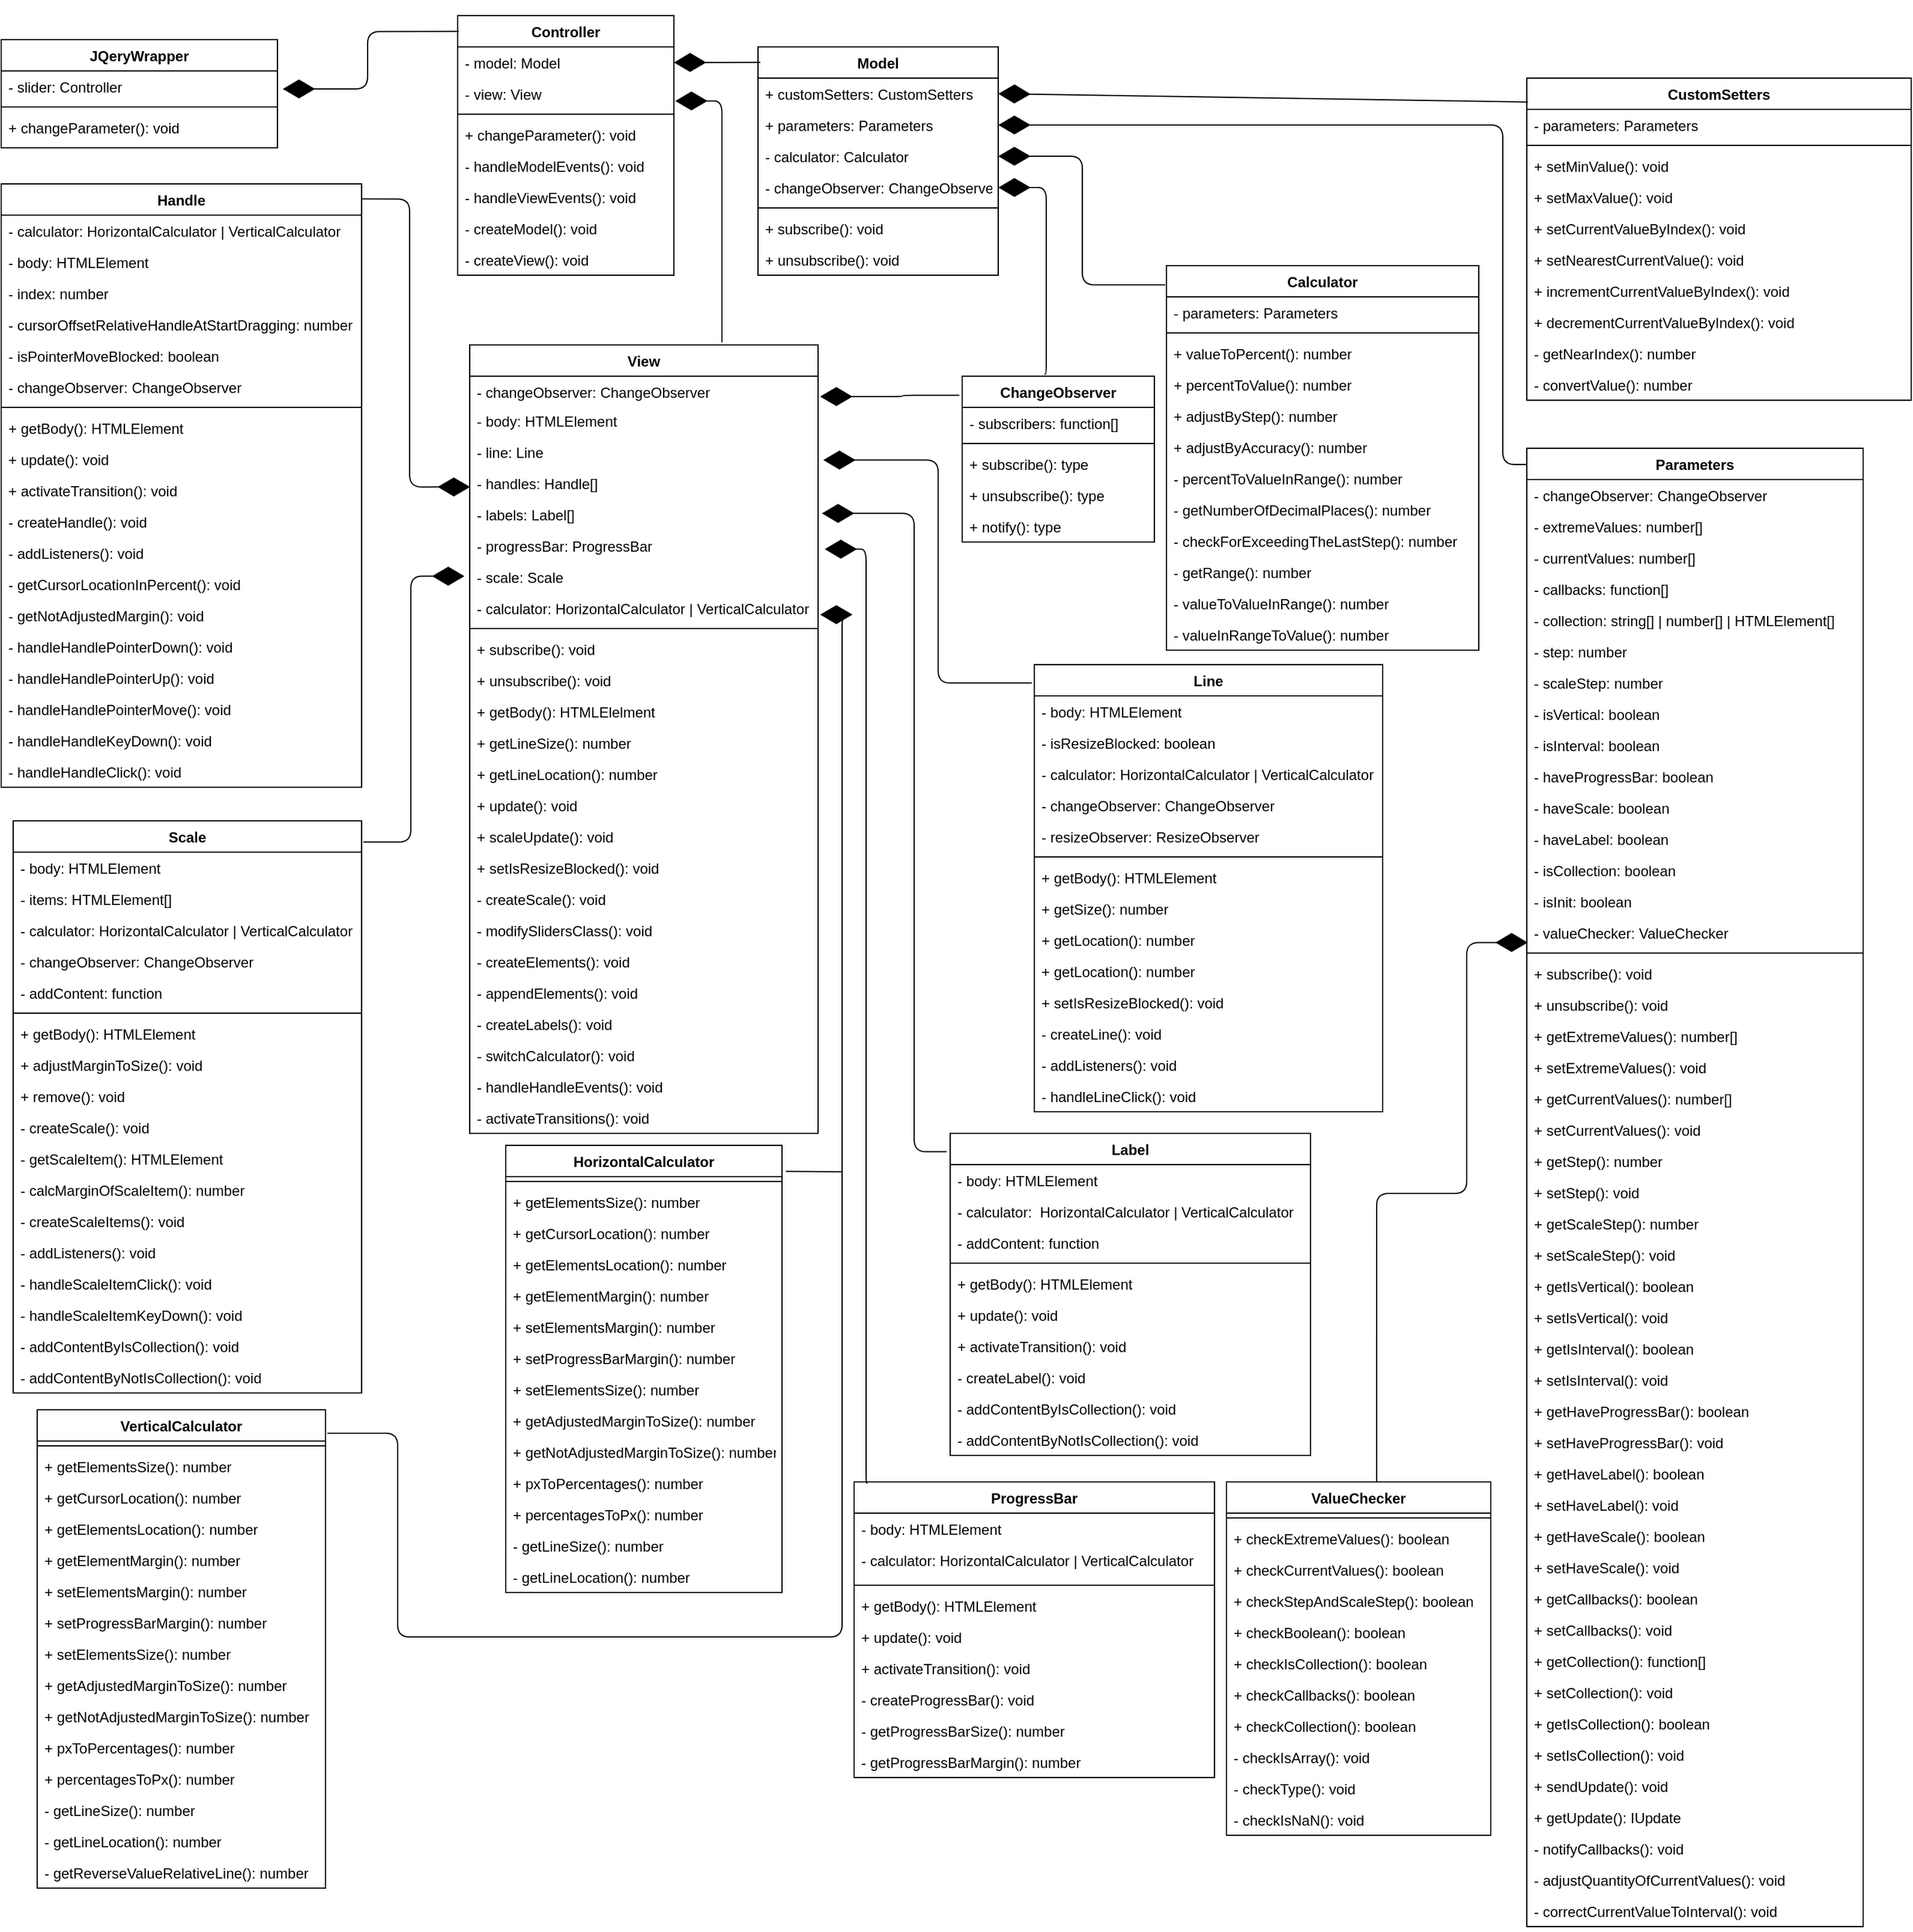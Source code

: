 <mxfile version="15.2.5" type="device"><diagram id="C5RBs43oDa-KdzZeNtuy" name="Page-1"><mxGraphModel dx="965" dy="2897" grid="1" gridSize="10" guides="1" tooltips="1" connect="1" arrows="1" fold="1" page="1" pageScale="1" pageWidth="1654" pageHeight="2336" math="0" shadow="0"><root><mxCell id="WIyWlLk6GJQsqaUBKTNV-0"/><mxCell id="WIyWlLk6GJQsqaUBKTNV-1" parent="WIyWlLk6GJQsqaUBKTNV-0"/><mxCell id="oUgbt0m9PZpJVDMyVwmw-0" value="Controller" style="swimlane;fontStyle=1;align=center;verticalAlign=top;childLayout=stackLayout;horizontal=1;startSize=26;horizontalStack=0;resizeParent=1;resizeParentMax=0;resizeLast=0;collapsible=1;marginBottom=0;" parent="WIyWlLk6GJQsqaUBKTNV-1" vertex="1"><mxGeometry x="390" width="180" height="216" as="geometry"><mxRectangle x="300" y="296" width="90" height="26" as="alternateBounds"/></mxGeometry></mxCell><mxCell id="oUgbt0m9PZpJVDMyVwmw-1" value="- model: Model" style="text;strokeColor=none;fillColor=none;align=left;verticalAlign=top;spacingLeft=4;spacingRight=4;overflow=hidden;rotatable=0;points=[[0,0.5],[1,0.5]];portConstraint=eastwest;" parent="oUgbt0m9PZpJVDMyVwmw-0" vertex="1"><mxGeometry y="26" width="180" height="26" as="geometry"/></mxCell><mxCell id="oUgbt0m9PZpJVDMyVwmw-5" value="- view: View" style="text;strokeColor=none;fillColor=none;align=left;verticalAlign=top;spacingLeft=4;spacingRight=4;overflow=hidden;rotatable=0;points=[[0,0.5],[1,0.5]];portConstraint=eastwest;" parent="oUgbt0m9PZpJVDMyVwmw-0" vertex="1"><mxGeometry y="52" width="180" height="26" as="geometry"/></mxCell><mxCell id="oUgbt0m9PZpJVDMyVwmw-2" value="" style="line;strokeWidth=1;fillColor=none;align=left;verticalAlign=middle;spacingTop=-1;spacingLeft=3;spacingRight=3;rotatable=0;labelPosition=right;points=[];portConstraint=eastwest;" parent="oUgbt0m9PZpJVDMyVwmw-0" vertex="1"><mxGeometry y="78" width="180" height="8" as="geometry"/></mxCell><mxCell id="oUgbt0m9PZpJVDMyVwmw-3" value="+ changeParameter(): void" style="text;strokeColor=none;fillColor=none;align=left;verticalAlign=top;spacingLeft=4;spacingRight=4;overflow=hidden;rotatable=0;points=[[0,0.5],[1,0.5]];portConstraint=eastwest;" parent="oUgbt0m9PZpJVDMyVwmw-0" vertex="1"><mxGeometry y="86" width="180" height="26" as="geometry"/></mxCell><mxCell id="oUgbt0m9PZpJVDMyVwmw-16" value="- handleModelEvents(): void" style="text;strokeColor=none;fillColor=none;align=left;verticalAlign=top;spacingLeft=4;spacingRight=4;overflow=hidden;rotatable=0;points=[[0,0.5],[1,0.5]];portConstraint=eastwest;" parent="oUgbt0m9PZpJVDMyVwmw-0" vertex="1"><mxGeometry y="112" width="180" height="26" as="geometry"/></mxCell><mxCell id="oUgbt0m9PZpJVDMyVwmw-32" value="- handleViewEvents(): void" style="text;strokeColor=none;fillColor=none;align=left;verticalAlign=top;spacingLeft=4;spacingRight=4;overflow=hidden;rotatable=0;points=[[0,0.5],[1,0.5]];portConstraint=eastwest;" parent="oUgbt0m9PZpJVDMyVwmw-0" vertex="1"><mxGeometry y="138" width="180" height="26" as="geometry"/></mxCell><mxCell id="oUgbt0m9PZpJVDMyVwmw-33" value="- createModel(): void" style="text;strokeColor=none;fillColor=none;align=left;verticalAlign=top;spacingLeft=4;spacingRight=4;overflow=hidden;rotatable=0;points=[[0,0.5],[1,0.5]];portConstraint=eastwest;" parent="oUgbt0m9PZpJVDMyVwmw-0" vertex="1"><mxGeometry y="164" width="180" height="26" as="geometry"/></mxCell><mxCell id="oUgbt0m9PZpJVDMyVwmw-34" value="- createView(): void" style="text;strokeColor=none;fillColor=none;align=left;verticalAlign=top;spacingLeft=4;spacingRight=4;overflow=hidden;rotatable=0;points=[[0,0.5],[1,0.5]];portConstraint=eastwest;" parent="oUgbt0m9PZpJVDMyVwmw-0" vertex="1"><mxGeometry y="190" width="180" height="26" as="geometry"/></mxCell><mxCell id="oUgbt0m9PZpJVDMyVwmw-6" value="JQeryWrapper" style="swimlane;fontStyle=1;align=center;verticalAlign=top;childLayout=stackLayout;horizontal=1;startSize=26;horizontalStack=0;resizeParent=1;resizeParentMax=0;resizeLast=0;collapsible=1;marginBottom=0;" parent="WIyWlLk6GJQsqaUBKTNV-1" vertex="1"><mxGeometry x="10" y="20" width="230" height="90" as="geometry"/></mxCell><mxCell id="oUgbt0m9PZpJVDMyVwmw-7" value="- slider: Controller" style="text;strokeColor=none;fillColor=none;align=left;verticalAlign=top;spacingLeft=4;spacingRight=4;overflow=hidden;rotatable=0;points=[[0,0.5],[1,0.5]];portConstraint=eastwest;" parent="oUgbt0m9PZpJVDMyVwmw-6" vertex="1"><mxGeometry y="26" width="230" height="26" as="geometry"/></mxCell><mxCell id="oUgbt0m9PZpJVDMyVwmw-8" value="" style="line;strokeWidth=1;fillColor=none;align=left;verticalAlign=middle;spacingTop=-1;spacingLeft=3;spacingRight=3;rotatable=0;labelPosition=right;points=[];portConstraint=eastwest;" parent="oUgbt0m9PZpJVDMyVwmw-6" vertex="1"><mxGeometry y="52" width="230" height="8" as="geometry"/></mxCell><mxCell id="oUgbt0m9PZpJVDMyVwmw-17" value="+ changeParameter(): void" style="text;strokeColor=none;fillColor=none;align=left;verticalAlign=top;spacingLeft=4;spacingRight=4;overflow=hidden;rotatable=0;points=[[0,0.5],[1,0.5]];portConstraint=eastwest;" parent="oUgbt0m9PZpJVDMyVwmw-6" vertex="1"><mxGeometry y="60" width="230" height="30" as="geometry"/></mxCell><mxCell id="oUgbt0m9PZpJVDMyVwmw-13" value="" style="endArrow=diamondThin;endFill=1;endSize=24;html=1;entryX=1.019;entryY=0.577;entryDx=0;entryDy=0;entryPerimeter=0;exitX=0.005;exitY=0.061;exitDx=0;exitDy=0;exitPerimeter=0;edgeStyle=orthogonalEdgeStyle;" parent="WIyWlLk6GJQsqaUBKTNV-1" source="oUgbt0m9PZpJVDMyVwmw-0" target="oUgbt0m9PZpJVDMyVwmw-7" edge="1"><mxGeometry width="160" relative="1" as="geometry"><mxPoint x="299" y="311" as="sourcePoint"/><mxPoint x="500" y="370" as="targetPoint"/></mxGeometry></mxCell><mxCell id="oUgbt0m9PZpJVDMyVwmw-39" value="Parameters" style="swimlane;fontStyle=1;align=center;verticalAlign=top;childLayout=stackLayout;horizontal=1;startSize=26;horizontalStack=0;resizeParent=1;resizeParentMax=0;resizeLast=0;collapsible=1;marginBottom=0;" parent="WIyWlLk6GJQsqaUBKTNV-1" vertex="1"><mxGeometry x="1280" y="360" width="280" height="1230" as="geometry"/></mxCell><mxCell id="oUgbt0m9PZpJVDMyVwmw-55" value="- changeObserver: ChangeObserver" style="text;strokeColor=none;fillColor=none;align=left;verticalAlign=top;spacingLeft=4;spacingRight=4;overflow=hidden;rotatable=0;points=[[0,0.5],[1,0.5]];portConstraint=eastwest;" parent="oUgbt0m9PZpJVDMyVwmw-39" vertex="1"><mxGeometry y="26" width="280" height="26" as="geometry"/></mxCell><mxCell id="oUgbt0m9PZpJVDMyVwmw-43" value="- extremeValues: number[]" style="text;strokeColor=none;fillColor=none;align=left;verticalAlign=top;spacingLeft=4;spacingRight=4;overflow=hidden;rotatable=0;points=[[0,0.5],[1,0.5]];portConstraint=eastwest;" parent="oUgbt0m9PZpJVDMyVwmw-39" vertex="1"><mxGeometry y="52" width="280" height="26" as="geometry"/></mxCell><mxCell id="oUgbt0m9PZpJVDMyVwmw-45" value="- currentValues: number[]" style="text;strokeColor=none;fillColor=none;align=left;verticalAlign=top;spacingLeft=4;spacingRight=4;overflow=hidden;rotatable=0;points=[[0,0.5],[1,0.5]];portConstraint=eastwest;" parent="oUgbt0m9PZpJVDMyVwmw-39" vertex="1"><mxGeometry y="78" width="280" height="26" as="geometry"/></mxCell><mxCell id="oUgbt0m9PZpJVDMyVwmw-44" value="- callbacks: function[]" style="text;strokeColor=none;fillColor=none;align=left;verticalAlign=top;spacingLeft=4;spacingRight=4;overflow=hidden;rotatable=0;points=[[0,0.5],[1,0.5]];portConstraint=eastwest;" parent="oUgbt0m9PZpJVDMyVwmw-39" vertex="1"><mxGeometry y="104" width="280" height="26" as="geometry"/></mxCell><mxCell id="oUgbt0m9PZpJVDMyVwmw-46" value="- collection: string[] | number[] | HTMLElement[]" style="text;strokeColor=none;fillColor=none;align=left;verticalAlign=top;spacingLeft=4;spacingRight=4;overflow=hidden;rotatable=0;points=[[0,0.5],[1,0.5]];portConstraint=eastwest;" parent="oUgbt0m9PZpJVDMyVwmw-39" vertex="1"><mxGeometry y="130" width="280" height="26" as="geometry"/></mxCell><mxCell id="oUgbt0m9PZpJVDMyVwmw-47" value="- step: number" style="text;strokeColor=none;fillColor=none;align=left;verticalAlign=top;spacingLeft=4;spacingRight=4;overflow=hidden;rotatable=0;points=[[0,0.5],[1,0.5]];portConstraint=eastwest;" parent="oUgbt0m9PZpJVDMyVwmw-39" vertex="1"><mxGeometry y="156" width="280" height="26" as="geometry"/></mxCell><mxCell id="oUgbt0m9PZpJVDMyVwmw-48" value="- scaleStep: number" style="text;strokeColor=none;fillColor=none;align=left;verticalAlign=top;spacingLeft=4;spacingRight=4;overflow=hidden;rotatable=0;points=[[0,0.5],[1,0.5]];portConstraint=eastwest;" parent="oUgbt0m9PZpJVDMyVwmw-39" vertex="1"><mxGeometry y="182" width="280" height="26" as="geometry"/></mxCell><mxCell id="oUgbt0m9PZpJVDMyVwmw-49" value="- isVertical: boolean" style="text;strokeColor=none;fillColor=none;align=left;verticalAlign=top;spacingLeft=4;spacingRight=4;overflow=hidden;rotatable=0;points=[[0,0.5],[1,0.5]];portConstraint=eastwest;" parent="oUgbt0m9PZpJVDMyVwmw-39" vertex="1"><mxGeometry y="208" width="280" height="26" as="geometry"/></mxCell><mxCell id="oUgbt0m9PZpJVDMyVwmw-50" value="- isInterval: boolean" style="text;strokeColor=none;fillColor=none;align=left;verticalAlign=top;spacingLeft=4;spacingRight=4;overflow=hidden;rotatable=0;points=[[0,0.5],[1,0.5]];portConstraint=eastwest;" parent="oUgbt0m9PZpJVDMyVwmw-39" vertex="1"><mxGeometry y="234" width="280" height="26" as="geometry"/></mxCell><mxCell id="oUgbt0m9PZpJVDMyVwmw-51" value="- haveProgressBar: boolean" style="text;strokeColor=none;fillColor=none;align=left;verticalAlign=top;spacingLeft=4;spacingRight=4;overflow=hidden;rotatable=0;points=[[0,0.5],[1,0.5]];portConstraint=eastwest;" parent="oUgbt0m9PZpJVDMyVwmw-39" vertex="1"><mxGeometry y="260" width="280" height="26" as="geometry"/></mxCell><mxCell id="oUgbt0m9PZpJVDMyVwmw-40" value="- haveScale: boolean" style="text;strokeColor=none;fillColor=none;align=left;verticalAlign=top;spacingLeft=4;spacingRight=4;overflow=hidden;rotatable=0;points=[[0,0.5],[1,0.5]];portConstraint=eastwest;" parent="oUgbt0m9PZpJVDMyVwmw-39" vertex="1"><mxGeometry y="286" width="280" height="26" as="geometry"/></mxCell><mxCell id="oUgbt0m9PZpJVDMyVwmw-52" value="- haveLabel: boolean" style="text;strokeColor=none;fillColor=none;align=left;verticalAlign=top;spacingLeft=4;spacingRight=4;overflow=hidden;rotatable=0;points=[[0,0.5],[1,0.5]];portConstraint=eastwest;" parent="oUgbt0m9PZpJVDMyVwmw-39" vertex="1"><mxGeometry y="312" width="280" height="26" as="geometry"/></mxCell><mxCell id="oUgbt0m9PZpJVDMyVwmw-53" value="- isCollection: boolean" style="text;strokeColor=none;fillColor=none;align=left;verticalAlign=top;spacingLeft=4;spacingRight=4;overflow=hidden;rotatable=0;points=[[0,0.5],[1,0.5]];portConstraint=eastwest;" parent="oUgbt0m9PZpJVDMyVwmw-39" vertex="1"><mxGeometry y="338" width="280" height="26" as="geometry"/></mxCell><mxCell id="oUgbt0m9PZpJVDMyVwmw-54" value="- isInit: boolean" style="text;strokeColor=none;fillColor=none;align=left;verticalAlign=top;spacingLeft=4;spacingRight=4;overflow=hidden;rotatable=0;points=[[0,0.5],[1,0.5]];portConstraint=eastwest;" parent="oUgbt0m9PZpJVDMyVwmw-39" vertex="1"><mxGeometry y="364" width="280" height="26" as="geometry"/></mxCell><mxCell id="2XJulY9XbeVsuldbQCH3-3" value="- valueChecker: ValueChecker" style="text;strokeColor=none;fillColor=none;align=left;verticalAlign=top;spacingLeft=4;spacingRight=4;overflow=hidden;rotatable=0;points=[[0,0.5],[1,0.5]];portConstraint=eastwest;" parent="oUgbt0m9PZpJVDMyVwmw-39" vertex="1"><mxGeometry y="390" width="280" height="26" as="geometry"/></mxCell><mxCell id="oUgbt0m9PZpJVDMyVwmw-41" value="" style="line;strokeWidth=1;fillColor=none;align=left;verticalAlign=middle;spacingTop=-1;spacingLeft=3;spacingRight=3;rotatable=0;labelPosition=right;points=[];portConstraint=eastwest;" parent="oUgbt0m9PZpJVDMyVwmw-39" vertex="1"><mxGeometry y="416" width="280" height="8" as="geometry"/></mxCell><mxCell id="oUgbt0m9PZpJVDMyVwmw-42" value="+ subscribe(): void" style="text;strokeColor=none;fillColor=none;align=left;verticalAlign=top;spacingLeft=4;spacingRight=4;overflow=hidden;rotatable=0;points=[[0,0.5],[1,0.5]];portConstraint=eastwest;" parent="oUgbt0m9PZpJVDMyVwmw-39" vertex="1"><mxGeometry y="424" width="280" height="26" as="geometry"/></mxCell><mxCell id="oUgbt0m9PZpJVDMyVwmw-56" value="+ unsubscribe(): void" style="text;strokeColor=none;fillColor=none;align=left;verticalAlign=top;spacingLeft=4;spacingRight=4;overflow=hidden;rotatable=0;points=[[0,0.5],[1,0.5]];portConstraint=eastwest;" parent="oUgbt0m9PZpJVDMyVwmw-39" vertex="1"><mxGeometry y="450" width="280" height="26" as="geometry"/></mxCell><mxCell id="oUgbt0m9PZpJVDMyVwmw-57" value="+ getExtremeValues(): number[]" style="text;strokeColor=none;fillColor=none;align=left;verticalAlign=top;spacingLeft=4;spacingRight=4;overflow=hidden;rotatable=0;points=[[0,0.5],[1,0.5]];portConstraint=eastwest;" parent="oUgbt0m9PZpJVDMyVwmw-39" vertex="1"><mxGeometry y="476" width="280" height="26" as="geometry"/></mxCell><mxCell id="oUgbt0m9PZpJVDMyVwmw-58" value="+ setExtremeValues(): void" style="text;strokeColor=none;fillColor=none;align=left;verticalAlign=top;spacingLeft=4;spacingRight=4;overflow=hidden;rotatable=0;points=[[0,0.5],[1,0.5]];portConstraint=eastwest;" parent="oUgbt0m9PZpJVDMyVwmw-39" vertex="1"><mxGeometry y="502" width="280" height="26" as="geometry"/></mxCell><mxCell id="oUgbt0m9PZpJVDMyVwmw-61" value="+ getCurrentValues(): number[]" style="text;strokeColor=none;fillColor=none;align=left;verticalAlign=top;spacingLeft=4;spacingRight=4;overflow=hidden;rotatable=0;points=[[0,0.5],[1,0.5]];portConstraint=eastwest;" parent="oUgbt0m9PZpJVDMyVwmw-39" vertex="1"><mxGeometry y="528" width="280" height="26" as="geometry"/></mxCell><mxCell id="oUgbt0m9PZpJVDMyVwmw-62" value="+ setCurrentValues(): void" style="text;strokeColor=none;fillColor=none;align=left;verticalAlign=top;spacingLeft=4;spacingRight=4;overflow=hidden;rotatable=0;points=[[0,0.5],[1,0.5]];portConstraint=eastwest;" parent="oUgbt0m9PZpJVDMyVwmw-39" vertex="1"><mxGeometry y="554" width="280" height="26" as="geometry"/></mxCell><mxCell id="oUgbt0m9PZpJVDMyVwmw-67" value="+ getStep(): number" style="text;strokeColor=none;fillColor=none;align=left;verticalAlign=top;spacingLeft=4;spacingRight=4;overflow=hidden;rotatable=0;points=[[0,0.5],[1,0.5]];portConstraint=eastwest;" parent="oUgbt0m9PZpJVDMyVwmw-39" vertex="1"><mxGeometry y="580" width="280" height="26" as="geometry"/></mxCell><mxCell id="oUgbt0m9PZpJVDMyVwmw-68" value="+ setStep(): void" style="text;strokeColor=none;fillColor=none;align=left;verticalAlign=top;spacingLeft=4;spacingRight=4;overflow=hidden;rotatable=0;points=[[0,0.5],[1,0.5]];portConstraint=eastwest;" parent="oUgbt0m9PZpJVDMyVwmw-39" vertex="1"><mxGeometry y="606" width="280" height="26" as="geometry"/></mxCell><mxCell id="oUgbt0m9PZpJVDMyVwmw-69" value="+ getScaleStep(): number" style="text;strokeColor=none;fillColor=none;align=left;verticalAlign=top;spacingLeft=4;spacingRight=4;overflow=hidden;rotatable=0;points=[[0,0.5],[1,0.5]];portConstraint=eastwest;" parent="oUgbt0m9PZpJVDMyVwmw-39" vertex="1"><mxGeometry y="632" width="280" height="26" as="geometry"/></mxCell><mxCell id="oUgbt0m9PZpJVDMyVwmw-70" value="+ setScaleStep(): void" style="text;strokeColor=none;fillColor=none;align=left;verticalAlign=top;spacingLeft=4;spacingRight=4;overflow=hidden;rotatable=0;points=[[0,0.5],[1,0.5]];portConstraint=eastwest;" parent="oUgbt0m9PZpJVDMyVwmw-39" vertex="1"><mxGeometry y="658" width="280" height="26" as="geometry"/></mxCell><mxCell id="oUgbt0m9PZpJVDMyVwmw-71" value="+ getIsVertical(): boolean" style="text;strokeColor=none;fillColor=none;align=left;verticalAlign=top;spacingLeft=4;spacingRight=4;overflow=hidden;rotatable=0;points=[[0,0.5],[1,0.5]];portConstraint=eastwest;" parent="oUgbt0m9PZpJVDMyVwmw-39" vertex="1"><mxGeometry y="684" width="280" height="26" as="geometry"/></mxCell><mxCell id="oUgbt0m9PZpJVDMyVwmw-72" value="+ setIsVertical(): void" style="text;strokeColor=none;fillColor=none;align=left;verticalAlign=top;spacingLeft=4;spacingRight=4;overflow=hidden;rotatable=0;points=[[0,0.5],[1,0.5]];portConstraint=eastwest;" parent="oUgbt0m9PZpJVDMyVwmw-39" vertex="1"><mxGeometry y="710" width="280" height="26" as="geometry"/></mxCell><mxCell id="oUgbt0m9PZpJVDMyVwmw-73" value="+ getIsInterval(): boolean" style="text;strokeColor=none;fillColor=none;align=left;verticalAlign=top;spacingLeft=4;spacingRight=4;overflow=hidden;rotatable=0;points=[[0,0.5],[1,0.5]];portConstraint=eastwest;" parent="oUgbt0m9PZpJVDMyVwmw-39" vertex="1"><mxGeometry y="736" width="280" height="26" as="geometry"/></mxCell><mxCell id="oUgbt0m9PZpJVDMyVwmw-74" value="+ setIsInterval(): void" style="text;strokeColor=none;fillColor=none;align=left;verticalAlign=top;spacingLeft=4;spacingRight=4;overflow=hidden;rotatable=0;points=[[0,0.5],[1,0.5]];portConstraint=eastwest;" parent="oUgbt0m9PZpJVDMyVwmw-39" vertex="1"><mxGeometry y="762" width="280" height="26" as="geometry"/></mxCell><mxCell id="oUgbt0m9PZpJVDMyVwmw-75" value="+ getHaveProgressBar(): boolean" style="text;strokeColor=none;fillColor=none;align=left;verticalAlign=top;spacingLeft=4;spacingRight=4;overflow=hidden;rotatable=0;points=[[0,0.5],[1,0.5]];portConstraint=eastwest;" parent="oUgbt0m9PZpJVDMyVwmw-39" vertex="1"><mxGeometry y="788" width="280" height="26" as="geometry"/></mxCell><mxCell id="oUgbt0m9PZpJVDMyVwmw-76" value="+ setHaveProgressBar(): void" style="text;strokeColor=none;fillColor=none;align=left;verticalAlign=top;spacingLeft=4;spacingRight=4;overflow=hidden;rotatable=0;points=[[0,0.5],[1,0.5]];portConstraint=eastwest;" parent="oUgbt0m9PZpJVDMyVwmw-39" vertex="1"><mxGeometry y="814" width="280" height="26" as="geometry"/></mxCell><mxCell id="oUgbt0m9PZpJVDMyVwmw-77" value="+ getHaveLabel(): boolean" style="text;strokeColor=none;fillColor=none;align=left;verticalAlign=top;spacingLeft=4;spacingRight=4;overflow=hidden;rotatable=0;points=[[0,0.5],[1,0.5]];portConstraint=eastwest;" parent="oUgbt0m9PZpJVDMyVwmw-39" vertex="1"><mxGeometry y="840" width="280" height="26" as="geometry"/></mxCell><mxCell id="oUgbt0m9PZpJVDMyVwmw-78" value="+ setHaveLabel(): void" style="text;strokeColor=none;fillColor=none;align=left;verticalAlign=top;spacingLeft=4;spacingRight=4;overflow=hidden;rotatable=0;points=[[0,0.5],[1,0.5]];portConstraint=eastwest;" parent="oUgbt0m9PZpJVDMyVwmw-39" vertex="1"><mxGeometry y="866" width="280" height="26" as="geometry"/></mxCell><mxCell id="oUgbt0m9PZpJVDMyVwmw-79" value="+ getHaveScale(): boolean" style="text;strokeColor=none;fillColor=none;align=left;verticalAlign=top;spacingLeft=4;spacingRight=4;overflow=hidden;rotatable=0;points=[[0,0.5],[1,0.5]];portConstraint=eastwest;" parent="oUgbt0m9PZpJVDMyVwmw-39" vertex="1"><mxGeometry y="892" width="280" height="26" as="geometry"/></mxCell><mxCell id="oUgbt0m9PZpJVDMyVwmw-80" value="+ setHaveScale(): void" style="text;strokeColor=none;fillColor=none;align=left;verticalAlign=top;spacingLeft=4;spacingRight=4;overflow=hidden;rotatable=0;points=[[0,0.5],[1,0.5]];portConstraint=eastwest;" parent="oUgbt0m9PZpJVDMyVwmw-39" vertex="1"><mxGeometry y="918" width="280" height="26" as="geometry"/></mxCell><mxCell id="oUgbt0m9PZpJVDMyVwmw-81" value="+ getCallbacks(): boolean" style="text;strokeColor=none;fillColor=none;align=left;verticalAlign=top;spacingLeft=4;spacingRight=4;overflow=hidden;rotatable=0;points=[[0,0.5],[1,0.5]];portConstraint=eastwest;" parent="oUgbt0m9PZpJVDMyVwmw-39" vertex="1"><mxGeometry y="944" width="280" height="26" as="geometry"/></mxCell><mxCell id="oUgbt0m9PZpJVDMyVwmw-82" value="+ setCallbacks(): void" style="text;strokeColor=none;fillColor=none;align=left;verticalAlign=top;spacingLeft=4;spacingRight=4;overflow=hidden;rotatable=0;points=[[0,0.5],[1,0.5]];portConstraint=eastwest;" parent="oUgbt0m9PZpJVDMyVwmw-39" vertex="1"><mxGeometry y="970" width="280" height="26" as="geometry"/></mxCell><mxCell id="oUgbt0m9PZpJVDMyVwmw-83" value="+ getCollection(): function[]" style="text;strokeColor=none;fillColor=none;align=left;verticalAlign=top;spacingLeft=4;spacingRight=4;overflow=hidden;rotatable=0;points=[[0,0.5],[1,0.5]];portConstraint=eastwest;" parent="oUgbt0m9PZpJVDMyVwmw-39" vertex="1"><mxGeometry y="996" width="280" height="26" as="geometry"/></mxCell><mxCell id="oUgbt0m9PZpJVDMyVwmw-84" value="+ setCollection(): void" style="text;strokeColor=none;fillColor=none;align=left;verticalAlign=top;spacingLeft=4;spacingRight=4;overflow=hidden;rotatable=0;points=[[0,0.5],[1,0.5]];portConstraint=eastwest;" parent="oUgbt0m9PZpJVDMyVwmw-39" vertex="1"><mxGeometry y="1022" width="280" height="26" as="geometry"/></mxCell><mxCell id="oUgbt0m9PZpJVDMyVwmw-85" value="+ getIsCollection(): boolean" style="text;strokeColor=none;fillColor=none;align=left;verticalAlign=top;spacingLeft=4;spacingRight=4;overflow=hidden;rotatable=0;points=[[0,0.5],[1,0.5]];portConstraint=eastwest;" parent="oUgbt0m9PZpJVDMyVwmw-39" vertex="1"><mxGeometry y="1048" width="280" height="26" as="geometry"/></mxCell><mxCell id="oUgbt0m9PZpJVDMyVwmw-86" value="+ setIsCollection(): void" style="text;strokeColor=none;fillColor=none;align=left;verticalAlign=top;spacingLeft=4;spacingRight=4;overflow=hidden;rotatable=0;points=[[0,0.5],[1,0.5]];portConstraint=eastwest;" parent="oUgbt0m9PZpJVDMyVwmw-39" vertex="1"><mxGeometry y="1074" width="280" height="26" as="geometry"/></mxCell><mxCell id="oUgbt0m9PZpJVDMyVwmw-90" value="+ sendUpdate(): void" style="text;strokeColor=none;fillColor=none;align=left;verticalAlign=top;spacingLeft=4;spacingRight=4;overflow=hidden;rotatable=0;points=[[0,0.5],[1,0.5]];portConstraint=eastwest;" parent="oUgbt0m9PZpJVDMyVwmw-39" vertex="1"><mxGeometry y="1100" width="280" height="26" as="geometry"/></mxCell><mxCell id="oUgbt0m9PZpJVDMyVwmw-100" value="+ getUpdate(): IUpdate" style="text;strokeColor=none;fillColor=none;align=left;verticalAlign=top;spacingLeft=4;spacingRight=4;overflow=hidden;rotatable=0;points=[[0,0.5],[1,0.5]];portConstraint=eastwest;" parent="oUgbt0m9PZpJVDMyVwmw-39" vertex="1"><mxGeometry y="1126" width="280" height="26" as="geometry"/></mxCell><mxCell id="2XJulY9XbeVsuldbQCH3-0" value="- notifyCallbacks(): void" style="text;strokeColor=none;fillColor=none;align=left;verticalAlign=top;spacingLeft=4;spacingRight=4;overflow=hidden;rotatable=0;points=[[0,0.5],[1,0.5]];portConstraint=eastwest;" parent="oUgbt0m9PZpJVDMyVwmw-39" vertex="1"><mxGeometry y="1152" width="280" height="26" as="geometry"/></mxCell><mxCell id="2XJulY9XbeVsuldbQCH3-1" value="- adjustQuantityOfCurrentValues(): void" style="text;strokeColor=none;fillColor=none;align=left;verticalAlign=top;spacingLeft=4;spacingRight=4;overflow=hidden;rotatable=0;points=[[0,0.5],[1,0.5]];portConstraint=eastwest;" parent="oUgbt0m9PZpJVDMyVwmw-39" vertex="1"><mxGeometry y="1178" width="280" height="26" as="geometry"/></mxCell><mxCell id="2XJulY9XbeVsuldbQCH3-2" value="- correctCurrentValueToInterval(): void" style="text;strokeColor=none;fillColor=none;align=left;verticalAlign=top;spacingLeft=4;spacingRight=4;overflow=hidden;rotatable=0;points=[[0,0.5],[1,0.5]];portConstraint=eastwest;" parent="oUgbt0m9PZpJVDMyVwmw-39" vertex="1"><mxGeometry y="1204" width="280" height="26" as="geometry"/></mxCell><mxCell id="oUgbt0m9PZpJVDMyVwmw-110" value="View" style="swimlane;fontStyle=1;align=center;verticalAlign=top;childLayout=stackLayout;horizontal=1;startSize=26;horizontalStack=0;resizeParent=1;resizeParentMax=0;resizeLast=0;collapsible=1;marginBottom=0;" parent="WIyWlLk6GJQsqaUBKTNV-1" vertex="1"><mxGeometry x="400" y="274" width="290" height="656" as="geometry"/></mxCell><mxCell id="oUgbt0m9PZpJVDMyVwmw-120" value="- changeObserver: ChangeObserver" style="text;strokeColor=none;fillColor=none;align=left;verticalAlign=top;spacingLeft=4;spacingRight=4;overflow=hidden;rotatable=0;points=[[0,0.5],[1,0.5]];portConstraint=eastwest;" parent="oUgbt0m9PZpJVDMyVwmw-110" vertex="1"><mxGeometry y="26" width="290" height="24" as="geometry"/></mxCell><mxCell id="oUgbt0m9PZpJVDMyVwmw-111" value="- body: HTMLElement" style="text;strokeColor=none;fillColor=none;align=left;verticalAlign=top;spacingLeft=4;spacingRight=4;overflow=hidden;rotatable=0;points=[[0,0.5],[1,0.5]];portConstraint=eastwest;" parent="oUgbt0m9PZpJVDMyVwmw-110" vertex="1"><mxGeometry y="50" width="290" height="26" as="geometry"/></mxCell><mxCell id="oUgbt0m9PZpJVDMyVwmw-114" value="- line: Line" style="text;strokeColor=none;fillColor=none;align=left;verticalAlign=top;spacingLeft=4;spacingRight=4;overflow=hidden;rotatable=0;points=[[0,0.5],[1,0.5]];portConstraint=eastwest;" parent="oUgbt0m9PZpJVDMyVwmw-110" vertex="1"><mxGeometry y="76" width="290" height="26" as="geometry"/></mxCell><mxCell id="oUgbt0m9PZpJVDMyVwmw-115" value="- handles: Handle[]" style="text;strokeColor=none;fillColor=none;align=left;verticalAlign=top;spacingLeft=4;spacingRight=4;overflow=hidden;rotatable=0;points=[[0,0.5],[1,0.5]];portConstraint=eastwest;" parent="oUgbt0m9PZpJVDMyVwmw-110" vertex="1"><mxGeometry y="102" width="290" height="26" as="geometry"/></mxCell><mxCell id="oUgbt0m9PZpJVDMyVwmw-116" value="- labels: Label[]" style="text;strokeColor=none;fillColor=none;align=left;verticalAlign=top;spacingLeft=4;spacingRight=4;overflow=hidden;rotatable=0;points=[[0,0.5],[1,0.5]];portConstraint=eastwest;" parent="oUgbt0m9PZpJVDMyVwmw-110" vertex="1"><mxGeometry y="128" width="290" height="26" as="geometry"/></mxCell><mxCell id="oUgbt0m9PZpJVDMyVwmw-117" value="- progressBar: ProgressBar" style="text;strokeColor=none;fillColor=none;align=left;verticalAlign=top;spacingLeft=4;spacingRight=4;overflow=hidden;rotatable=0;points=[[0,0.5],[1,0.5]];portConstraint=eastwest;" parent="oUgbt0m9PZpJVDMyVwmw-110" vertex="1"><mxGeometry y="154" width="290" height="26" as="geometry"/></mxCell><mxCell id="oUgbt0m9PZpJVDMyVwmw-118" value="- scale: Scale" style="text;strokeColor=none;fillColor=none;align=left;verticalAlign=top;spacingLeft=4;spacingRight=4;overflow=hidden;rotatable=0;points=[[0,0.5],[1,0.5]];portConstraint=eastwest;" parent="oUgbt0m9PZpJVDMyVwmw-110" vertex="1"><mxGeometry y="180" width="290" height="26" as="geometry"/></mxCell><mxCell id="oUgbt0m9PZpJVDMyVwmw-119" value="- calculator: HorizontalCalculator | VerticalCalculator" style="text;strokeColor=none;fillColor=none;align=left;verticalAlign=top;spacingLeft=4;spacingRight=4;overflow=hidden;rotatable=0;points=[[0,0.5],[1,0.5]];portConstraint=eastwest;" parent="oUgbt0m9PZpJVDMyVwmw-110" vertex="1"><mxGeometry y="206" width="290" height="26" as="geometry"/></mxCell><mxCell id="oUgbt0m9PZpJVDMyVwmw-112" value="" style="line;strokeWidth=1;fillColor=none;align=left;verticalAlign=middle;spacingTop=-1;spacingLeft=3;spacingRight=3;rotatable=0;labelPosition=right;points=[];portConstraint=eastwest;" parent="oUgbt0m9PZpJVDMyVwmw-110" vertex="1"><mxGeometry y="232" width="290" height="8" as="geometry"/></mxCell><mxCell id="oUgbt0m9PZpJVDMyVwmw-113" value="+ subscribe(): void" style="text;strokeColor=none;fillColor=none;align=left;verticalAlign=top;spacingLeft=4;spacingRight=4;overflow=hidden;rotatable=0;points=[[0,0.5],[1,0.5]];portConstraint=eastwest;" parent="oUgbt0m9PZpJVDMyVwmw-110" vertex="1"><mxGeometry y="240" width="290" height="26" as="geometry"/></mxCell><mxCell id="oUgbt0m9PZpJVDMyVwmw-121" value="+ unsubscribe(): void" style="text;strokeColor=none;fillColor=none;align=left;verticalAlign=top;spacingLeft=4;spacingRight=4;overflow=hidden;rotatable=0;points=[[0,0.5],[1,0.5]];portConstraint=eastwest;" parent="oUgbt0m9PZpJVDMyVwmw-110" vertex="1"><mxGeometry y="266" width="290" height="26" as="geometry"/></mxCell><mxCell id="oUgbt0m9PZpJVDMyVwmw-122" value="+ getBody(): HTMLElelment" style="text;strokeColor=none;fillColor=none;align=left;verticalAlign=top;spacingLeft=4;spacingRight=4;overflow=hidden;rotatable=0;points=[[0,0.5],[1,0.5]];portConstraint=eastwest;" parent="oUgbt0m9PZpJVDMyVwmw-110" vertex="1"><mxGeometry y="292" width="290" height="26" as="geometry"/></mxCell><mxCell id="oUgbt0m9PZpJVDMyVwmw-123" value="+ getLineSize(): number" style="text;strokeColor=none;fillColor=none;align=left;verticalAlign=top;spacingLeft=4;spacingRight=4;overflow=hidden;rotatable=0;points=[[0,0.5],[1,0.5]];portConstraint=eastwest;" parent="oUgbt0m9PZpJVDMyVwmw-110" vertex="1"><mxGeometry y="318" width="290" height="26" as="geometry"/></mxCell><mxCell id="oUgbt0m9PZpJVDMyVwmw-124" value="+ getLineLocation(): number" style="text;strokeColor=none;fillColor=none;align=left;verticalAlign=top;spacingLeft=4;spacingRight=4;overflow=hidden;rotatable=0;points=[[0,0.5],[1,0.5]];portConstraint=eastwest;" parent="oUgbt0m9PZpJVDMyVwmw-110" vertex="1"><mxGeometry y="344" width="290" height="26" as="geometry"/></mxCell><mxCell id="oUgbt0m9PZpJVDMyVwmw-125" value="+ update(): void" style="text;strokeColor=none;fillColor=none;align=left;verticalAlign=top;spacingLeft=4;spacingRight=4;overflow=hidden;rotatable=0;points=[[0,0.5],[1,0.5]];portConstraint=eastwest;" parent="oUgbt0m9PZpJVDMyVwmw-110" vertex="1"><mxGeometry y="370" width="290" height="26" as="geometry"/></mxCell><mxCell id="oUgbt0m9PZpJVDMyVwmw-126" value="+ scaleUpdate(): void" style="text;strokeColor=none;fillColor=none;align=left;verticalAlign=top;spacingLeft=4;spacingRight=4;overflow=hidden;rotatable=0;points=[[0,0.5],[1,0.5]];portConstraint=eastwest;" parent="oUgbt0m9PZpJVDMyVwmw-110" vertex="1"><mxGeometry y="396" width="290" height="26" as="geometry"/></mxCell><mxCell id="oUgbt0m9PZpJVDMyVwmw-128" value="+ setIsResizeBlocked(): void" style="text;strokeColor=none;fillColor=none;align=left;verticalAlign=top;spacingLeft=4;spacingRight=4;overflow=hidden;rotatable=0;points=[[0,0.5],[1,0.5]];portConstraint=eastwest;" parent="oUgbt0m9PZpJVDMyVwmw-110" vertex="1"><mxGeometry y="422" width="290" height="26" as="geometry"/></mxCell><mxCell id="oUgbt0m9PZpJVDMyVwmw-127" value="- createScale(): void" style="text;strokeColor=none;fillColor=none;align=left;verticalAlign=top;spacingLeft=4;spacingRight=4;overflow=hidden;rotatable=0;points=[[0,0.5],[1,0.5]];portConstraint=eastwest;" parent="oUgbt0m9PZpJVDMyVwmw-110" vertex="1"><mxGeometry y="448" width="290" height="26" as="geometry"/></mxCell><mxCell id="oUgbt0m9PZpJVDMyVwmw-129" value="- modifySlidersClass(): void" style="text;strokeColor=none;fillColor=none;align=left;verticalAlign=top;spacingLeft=4;spacingRight=4;overflow=hidden;rotatable=0;points=[[0,0.5],[1,0.5]];portConstraint=eastwest;" parent="oUgbt0m9PZpJVDMyVwmw-110" vertex="1"><mxGeometry y="474" width="290" height="26" as="geometry"/></mxCell><mxCell id="oUgbt0m9PZpJVDMyVwmw-130" value="- createElements(): void" style="text;strokeColor=none;fillColor=none;align=left;verticalAlign=top;spacingLeft=4;spacingRight=4;overflow=hidden;rotatable=0;points=[[0,0.5],[1,0.5]];portConstraint=eastwest;" parent="oUgbt0m9PZpJVDMyVwmw-110" vertex="1"><mxGeometry y="500" width="290" height="26" as="geometry"/></mxCell><mxCell id="oUgbt0m9PZpJVDMyVwmw-131" value="- appendElements(): void" style="text;strokeColor=none;fillColor=none;align=left;verticalAlign=top;spacingLeft=4;spacingRight=4;overflow=hidden;rotatable=0;points=[[0,0.5],[1,0.5]];portConstraint=eastwest;" parent="oUgbt0m9PZpJVDMyVwmw-110" vertex="1"><mxGeometry y="526" width="290" height="26" as="geometry"/></mxCell><mxCell id="oUgbt0m9PZpJVDMyVwmw-132" value="- createLabels(): void" style="text;strokeColor=none;fillColor=none;align=left;verticalAlign=top;spacingLeft=4;spacingRight=4;overflow=hidden;rotatable=0;points=[[0,0.5],[1,0.5]];portConstraint=eastwest;" parent="oUgbt0m9PZpJVDMyVwmw-110" vertex="1"><mxGeometry y="552" width="290" height="26" as="geometry"/></mxCell><mxCell id="oUgbt0m9PZpJVDMyVwmw-133" value="- switchCalculator(): void" style="text;strokeColor=none;fillColor=none;align=left;verticalAlign=top;spacingLeft=4;spacingRight=4;overflow=hidden;rotatable=0;points=[[0,0.5],[1,0.5]];portConstraint=eastwest;" parent="oUgbt0m9PZpJVDMyVwmw-110" vertex="1"><mxGeometry y="578" width="290" height="26" as="geometry"/></mxCell><mxCell id="oUgbt0m9PZpJVDMyVwmw-134" value="- handleHandleEvents(): void" style="text;strokeColor=none;fillColor=none;align=left;verticalAlign=top;spacingLeft=4;spacingRight=4;overflow=hidden;rotatable=0;points=[[0,0.5],[1,0.5]];portConstraint=eastwest;" parent="oUgbt0m9PZpJVDMyVwmw-110" vertex="1"><mxGeometry y="604" width="290" height="26" as="geometry"/></mxCell><mxCell id="oUgbt0m9PZpJVDMyVwmw-135" value="- activateTransitions(): void" style="text;strokeColor=none;fillColor=none;align=left;verticalAlign=top;spacingLeft=4;spacingRight=4;overflow=hidden;rotatable=0;points=[[0,0.5],[1,0.5]];portConstraint=eastwest;" parent="oUgbt0m9PZpJVDMyVwmw-110" vertex="1"><mxGeometry y="630" width="290" height="26" as="geometry"/></mxCell><mxCell id="oUgbt0m9PZpJVDMyVwmw-136" value="ChangeObserver" style="swimlane;fontStyle=1;align=center;verticalAlign=top;childLayout=stackLayout;horizontal=1;startSize=26;horizontalStack=0;resizeParent=1;resizeParentMax=0;resizeLast=0;collapsible=1;marginBottom=0;" parent="WIyWlLk6GJQsqaUBKTNV-1" vertex="1"><mxGeometry x="810" y="300" width="160" height="138" as="geometry"/></mxCell><mxCell id="oUgbt0m9PZpJVDMyVwmw-137" value="- subscribers: function[]" style="text;strokeColor=none;fillColor=none;align=left;verticalAlign=top;spacingLeft=4;spacingRight=4;overflow=hidden;rotatable=0;points=[[0,0.5],[1,0.5]];portConstraint=eastwest;" parent="oUgbt0m9PZpJVDMyVwmw-136" vertex="1"><mxGeometry y="26" width="160" height="26" as="geometry"/></mxCell><mxCell id="oUgbt0m9PZpJVDMyVwmw-138" value="" style="line;strokeWidth=1;fillColor=none;align=left;verticalAlign=middle;spacingTop=-1;spacingLeft=3;spacingRight=3;rotatable=0;labelPosition=right;points=[];portConstraint=eastwest;" parent="oUgbt0m9PZpJVDMyVwmw-136" vertex="1"><mxGeometry y="52" width="160" height="8" as="geometry"/></mxCell><mxCell id="oUgbt0m9PZpJVDMyVwmw-139" value="+ subscribe(): type" style="text;strokeColor=none;fillColor=none;align=left;verticalAlign=top;spacingLeft=4;spacingRight=4;overflow=hidden;rotatable=0;points=[[0,0.5],[1,0.5]];portConstraint=eastwest;" parent="oUgbt0m9PZpJVDMyVwmw-136" vertex="1"><mxGeometry y="60" width="160" height="26" as="geometry"/></mxCell><mxCell id="oUgbt0m9PZpJVDMyVwmw-140" value="+ unsubscribe(): type" style="text;strokeColor=none;fillColor=none;align=left;verticalAlign=top;spacingLeft=4;spacingRight=4;overflow=hidden;rotatable=0;points=[[0,0.5],[1,0.5]];portConstraint=eastwest;" parent="oUgbt0m9PZpJVDMyVwmw-136" vertex="1"><mxGeometry y="86" width="160" height="26" as="geometry"/></mxCell><mxCell id="oUgbt0m9PZpJVDMyVwmw-141" value="+ notify(): type" style="text;strokeColor=none;fillColor=none;align=left;verticalAlign=top;spacingLeft=4;spacingRight=4;overflow=hidden;rotatable=0;points=[[0,0.5],[1,0.5]];portConstraint=eastwest;" parent="oUgbt0m9PZpJVDMyVwmw-136" vertex="1"><mxGeometry y="112" width="160" height="26" as="geometry"/></mxCell><mxCell id="oUgbt0m9PZpJVDMyVwmw-143" value="Line" style="swimlane;fontStyle=1;align=center;verticalAlign=top;childLayout=stackLayout;horizontal=1;startSize=26;horizontalStack=0;resizeParent=1;resizeParentMax=0;resizeLast=0;collapsible=1;marginBottom=0;" parent="WIyWlLk6GJQsqaUBKTNV-1" vertex="1"><mxGeometry x="870" y="540" width="290" height="372" as="geometry"/></mxCell><mxCell id="oUgbt0m9PZpJVDMyVwmw-150" value="- body: HTMLElement" style="text;strokeColor=none;fillColor=none;align=left;verticalAlign=top;spacingLeft=4;spacingRight=4;overflow=hidden;rotatable=0;points=[[0,0.5],[1,0.5]];portConstraint=eastwest;" parent="oUgbt0m9PZpJVDMyVwmw-143" vertex="1"><mxGeometry y="26" width="290" height="26" as="geometry"/></mxCell><mxCell id="oUgbt0m9PZpJVDMyVwmw-144" value="- isResizeBlocked: boolean" style="text;strokeColor=none;fillColor=none;align=left;verticalAlign=top;spacingLeft=4;spacingRight=4;overflow=hidden;rotatable=0;points=[[0,0.5],[1,0.5]];portConstraint=eastwest;" parent="oUgbt0m9PZpJVDMyVwmw-143" vertex="1"><mxGeometry y="52" width="290" height="26" as="geometry"/></mxCell><mxCell id="oUgbt0m9PZpJVDMyVwmw-147" value="- calculator: HorizontalCalculator | VerticalCalculator" style="text;strokeColor=none;fillColor=none;align=left;verticalAlign=top;spacingLeft=4;spacingRight=4;overflow=hidden;rotatable=0;points=[[0,0.5],[1,0.5]];portConstraint=eastwest;" parent="oUgbt0m9PZpJVDMyVwmw-143" vertex="1"><mxGeometry y="78" width="290" height="26" as="geometry"/></mxCell><mxCell id="oUgbt0m9PZpJVDMyVwmw-148" value="- changeObserver: ChangeObserver" style="text;strokeColor=none;fillColor=none;align=left;verticalAlign=top;spacingLeft=4;spacingRight=4;overflow=hidden;rotatable=0;points=[[0,0.5],[1,0.5]];portConstraint=eastwest;" parent="oUgbt0m9PZpJVDMyVwmw-143" vertex="1"><mxGeometry y="104" width="290" height="26" as="geometry"/></mxCell><mxCell id="oUgbt0m9PZpJVDMyVwmw-149" value="- resizeObserver: ResizeObserver" style="text;strokeColor=none;fillColor=none;align=left;verticalAlign=top;spacingLeft=4;spacingRight=4;overflow=hidden;rotatable=0;points=[[0,0.5],[1,0.5]];portConstraint=eastwest;" parent="oUgbt0m9PZpJVDMyVwmw-143" vertex="1"><mxGeometry y="130" width="290" height="26" as="geometry"/></mxCell><mxCell id="oUgbt0m9PZpJVDMyVwmw-145" value="" style="line;strokeWidth=1;fillColor=none;align=left;verticalAlign=middle;spacingTop=-1;spacingLeft=3;spacingRight=3;rotatable=0;labelPosition=right;points=[];portConstraint=eastwest;" parent="oUgbt0m9PZpJVDMyVwmw-143" vertex="1"><mxGeometry y="156" width="290" height="8" as="geometry"/></mxCell><mxCell id="oUgbt0m9PZpJVDMyVwmw-146" value="+ getBody(): HTMLElement" style="text;strokeColor=none;fillColor=none;align=left;verticalAlign=top;spacingLeft=4;spacingRight=4;overflow=hidden;rotatable=0;points=[[0,0.5],[1,0.5]];portConstraint=eastwest;" parent="oUgbt0m9PZpJVDMyVwmw-143" vertex="1"><mxGeometry y="164" width="290" height="26" as="geometry"/></mxCell><mxCell id="oUgbt0m9PZpJVDMyVwmw-151" value="+ getSize(): number" style="text;strokeColor=none;fillColor=none;align=left;verticalAlign=top;spacingLeft=4;spacingRight=4;overflow=hidden;rotatable=0;points=[[0,0.5],[1,0.5]];portConstraint=eastwest;" parent="oUgbt0m9PZpJVDMyVwmw-143" vertex="1"><mxGeometry y="190" width="290" height="26" as="geometry"/></mxCell><mxCell id="oUgbt0m9PZpJVDMyVwmw-152" value="+ getLocation(): number" style="text;strokeColor=none;fillColor=none;align=left;verticalAlign=top;spacingLeft=4;spacingRight=4;overflow=hidden;rotatable=0;points=[[0,0.5],[1,0.5]];portConstraint=eastwest;" parent="oUgbt0m9PZpJVDMyVwmw-143" vertex="1"><mxGeometry y="216" width="290" height="26" as="geometry"/></mxCell><mxCell id="oUgbt0m9PZpJVDMyVwmw-153" value="+ getLocation(): number" style="text;strokeColor=none;fillColor=none;align=left;verticalAlign=top;spacingLeft=4;spacingRight=4;overflow=hidden;rotatable=0;points=[[0,0.5],[1,0.5]];portConstraint=eastwest;" parent="oUgbt0m9PZpJVDMyVwmw-143" vertex="1"><mxGeometry y="242" width="290" height="26" as="geometry"/></mxCell><mxCell id="oUgbt0m9PZpJVDMyVwmw-154" value="+ setIsResizeBlocked(): void" style="text;strokeColor=none;fillColor=none;align=left;verticalAlign=top;spacingLeft=4;spacingRight=4;overflow=hidden;rotatable=0;points=[[0,0.5],[1,0.5]];portConstraint=eastwest;" parent="oUgbt0m9PZpJVDMyVwmw-143" vertex="1"><mxGeometry y="268" width="290" height="26" as="geometry"/></mxCell><mxCell id="oUgbt0m9PZpJVDMyVwmw-155" value="- createLine(): void" style="text;strokeColor=none;fillColor=none;align=left;verticalAlign=top;spacingLeft=4;spacingRight=4;overflow=hidden;rotatable=0;points=[[0,0.5],[1,0.5]];portConstraint=eastwest;" parent="oUgbt0m9PZpJVDMyVwmw-143" vertex="1"><mxGeometry y="294" width="290" height="26" as="geometry"/></mxCell><mxCell id="oUgbt0m9PZpJVDMyVwmw-156" value="- addListeners(): void" style="text;strokeColor=none;fillColor=none;align=left;verticalAlign=top;spacingLeft=4;spacingRight=4;overflow=hidden;rotatable=0;points=[[0,0.5],[1,0.5]];portConstraint=eastwest;" parent="oUgbt0m9PZpJVDMyVwmw-143" vertex="1"><mxGeometry y="320" width="290" height="26" as="geometry"/></mxCell><mxCell id="oUgbt0m9PZpJVDMyVwmw-157" value="- handleLineClick(): void" style="text;strokeColor=none;fillColor=none;align=left;verticalAlign=top;spacingLeft=4;spacingRight=4;overflow=hidden;rotatable=0;points=[[0,0.5],[1,0.5]];portConstraint=eastwest;" parent="oUgbt0m9PZpJVDMyVwmw-143" vertex="1"><mxGeometry y="346" width="290" height="26" as="geometry"/></mxCell><mxCell id="oUgbt0m9PZpJVDMyVwmw-158" value="Handle" style="swimlane;fontStyle=1;align=center;verticalAlign=top;childLayout=stackLayout;horizontal=1;startSize=26;horizontalStack=0;resizeParent=1;resizeParentMax=0;resizeLast=0;collapsible=1;marginBottom=0;" parent="WIyWlLk6GJQsqaUBKTNV-1" vertex="1"><mxGeometry x="10" y="140" width="300" height="502" as="geometry"/></mxCell><mxCell id="oUgbt0m9PZpJVDMyVwmw-165" value="- calculator: HorizontalCalculator | VerticalCalculator" style="text;strokeColor=none;fillColor=none;align=left;verticalAlign=top;spacingLeft=4;spacingRight=4;overflow=hidden;rotatable=0;points=[[0,0.5],[1,0.5]];portConstraint=eastwest;" parent="oUgbt0m9PZpJVDMyVwmw-158" vertex="1"><mxGeometry y="26" width="300" height="26" as="geometry"/></mxCell><mxCell id="oUgbt0m9PZpJVDMyVwmw-159" value="- body: HTMLElement" style="text;strokeColor=none;fillColor=none;align=left;verticalAlign=top;spacingLeft=4;spacingRight=4;overflow=hidden;rotatable=0;points=[[0,0.5],[1,0.5]];portConstraint=eastwest;" parent="oUgbt0m9PZpJVDMyVwmw-158" vertex="1"><mxGeometry y="52" width="300" height="26" as="geometry"/></mxCell><mxCell id="oUgbt0m9PZpJVDMyVwmw-162" value="- index: number" style="text;strokeColor=none;fillColor=none;align=left;verticalAlign=top;spacingLeft=4;spacingRight=4;overflow=hidden;rotatable=0;points=[[0,0.5],[1,0.5]];portConstraint=eastwest;" parent="oUgbt0m9PZpJVDMyVwmw-158" vertex="1"><mxGeometry y="78" width="300" height="26" as="geometry"/></mxCell><mxCell id="oUgbt0m9PZpJVDMyVwmw-163" value="- cursorOffsetRelativeHandleAtStartDragging: number" style="text;strokeColor=none;fillColor=none;align=left;verticalAlign=top;spacingLeft=4;spacingRight=4;overflow=hidden;rotatable=0;points=[[0,0.5],[1,0.5]];portConstraint=eastwest;" parent="oUgbt0m9PZpJVDMyVwmw-158" vertex="1"><mxGeometry y="104" width="300" height="26" as="geometry"/></mxCell><mxCell id="oUgbt0m9PZpJVDMyVwmw-164" value="- isPointerMoveBlocked: boolean" style="text;strokeColor=none;fillColor=none;align=left;verticalAlign=top;spacingLeft=4;spacingRight=4;overflow=hidden;rotatable=0;points=[[0,0.5],[1,0.5]];portConstraint=eastwest;" parent="oUgbt0m9PZpJVDMyVwmw-158" vertex="1"><mxGeometry y="130" width="300" height="26" as="geometry"/></mxCell><mxCell id="oUgbt0m9PZpJVDMyVwmw-166" value="- changeObserver: ChangeObserver" style="text;strokeColor=none;fillColor=none;align=left;verticalAlign=top;spacingLeft=4;spacingRight=4;overflow=hidden;rotatable=0;points=[[0,0.5],[1,0.5]];portConstraint=eastwest;" parent="oUgbt0m9PZpJVDMyVwmw-158" vertex="1"><mxGeometry y="156" width="300" height="26" as="geometry"/></mxCell><mxCell id="oUgbt0m9PZpJVDMyVwmw-160" value="" style="line;strokeWidth=1;fillColor=none;align=left;verticalAlign=middle;spacingTop=-1;spacingLeft=3;spacingRight=3;rotatable=0;labelPosition=right;points=[];portConstraint=eastwest;" parent="oUgbt0m9PZpJVDMyVwmw-158" vertex="1"><mxGeometry y="182" width="300" height="8" as="geometry"/></mxCell><mxCell id="oUgbt0m9PZpJVDMyVwmw-161" value="+ getBody(): HTMLElement" style="text;strokeColor=none;fillColor=none;align=left;verticalAlign=top;spacingLeft=4;spacingRight=4;overflow=hidden;rotatable=0;points=[[0,0.5],[1,0.5]];portConstraint=eastwest;" parent="oUgbt0m9PZpJVDMyVwmw-158" vertex="1"><mxGeometry y="190" width="300" height="26" as="geometry"/></mxCell><mxCell id="oUgbt0m9PZpJVDMyVwmw-167" value="+ update(): void" style="text;strokeColor=none;fillColor=none;align=left;verticalAlign=top;spacingLeft=4;spacingRight=4;overflow=hidden;rotatable=0;points=[[0,0.5],[1,0.5]];portConstraint=eastwest;" parent="oUgbt0m9PZpJVDMyVwmw-158" vertex="1"><mxGeometry y="216" width="300" height="26" as="geometry"/></mxCell><mxCell id="oUgbt0m9PZpJVDMyVwmw-168" value="+ activateTransition(): void" style="text;strokeColor=none;fillColor=none;align=left;verticalAlign=top;spacingLeft=4;spacingRight=4;overflow=hidden;rotatable=0;points=[[0,0.5],[1,0.5]];portConstraint=eastwest;" parent="oUgbt0m9PZpJVDMyVwmw-158" vertex="1"><mxGeometry y="242" width="300" height="26" as="geometry"/></mxCell><mxCell id="oUgbt0m9PZpJVDMyVwmw-169" value="- createHandle(): void" style="text;strokeColor=none;fillColor=none;align=left;verticalAlign=top;spacingLeft=4;spacingRight=4;overflow=hidden;rotatable=0;points=[[0,0.5],[1,0.5]];portConstraint=eastwest;" parent="oUgbt0m9PZpJVDMyVwmw-158" vertex="1"><mxGeometry y="268" width="300" height="26" as="geometry"/></mxCell><mxCell id="oUgbt0m9PZpJVDMyVwmw-170" value="- addListeners(): void" style="text;strokeColor=none;fillColor=none;align=left;verticalAlign=top;spacingLeft=4;spacingRight=4;overflow=hidden;rotatable=0;points=[[0,0.5],[1,0.5]];portConstraint=eastwest;" parent="oUgbt0m9PZpJVDMyVwmw-158" vertex="1"><mxGeometry y="294" width="300" height="26" as="geometry"/></mxCell><mxCell id="oUgbt0m9PZpJVDMyVwmw-171" value="- getCursorLocationInPercent(): void" style="text;strokeColor=none;fillColor=none;align=left;verticalAlign=top;spacingLeft=4;spacingRight=4;overflow=hidden;rotatable=0;points=[[0,0.5],[1,0.5]];portConstraint=eastwest;" parent="oUgbt0m9PZpJVDMyVwmw-158" vertex="1"><mxGeometry y="320" width="300" height="26" as="geometry"/></mxCell><mxCell id="oUgbt0m9PZpJVDMyVwmw-172" value="- getNotAdjustedMargin(): void" style="text;strokeColor=none;fillColor=none;align=left;verticalAlign=top;spacingLeft=4;spacingRight=4;overflow=hidden;rotatable=0;points=[[0,0.5],[1,0.5]];portConstraint=eastwest;" parent="oUgbt0m9PZpJVDMyVwmw-158" vertex="1"><mxGeometry y="346" width="300" height="26" as="geometry"/></mxCell><mxCell id="oUgbt0m9PZpJVDMyVwmw-173" value="- handleHandlePointerDown(): void" style="text;strokeColor=none;fillColor=none;align=left;verticalAlign=top;spacingLeft=4;spacingRight=4;overflow=hidden;rotatable=0;points=[[0,0.5],[1,0.5]];portConstraint=eastwest;" parent="oUgbt0m9PZpJVDMyVwmw-158" vertex="1"><mxGeometry y="372" width="300" height="26" as="geometry"/></mxCell><mxCell id="oUgbt0m9PZpJVDMyVwmw-174" value="- handleHandlePointerUp(): void" style="text;strokeColor=none;fillColor=none;align=left;verticalAlign=top;spacingLeft=4;spacingRight=4;overflow=hidden;rotatable=0;points=[[0,0.5],[1,0.5]];portConstraint=eastwest;" parent="oUgbt0m9PZpJVDMyVwmw-158" vertex="1"><mxGeometry y="398" width="300" height="26" as="geometry"/></mxCell><mxCell id="oUgbt0m9PZpJVDMyVwmw-175" value="- handleHandlePointerMove(): void" style="text;strokeColor=none;fillColor=none;align=left;verticalAlign=top;spacingLeft=4;spacingRight=4;overflow=hidden;rotatable=0;points=[[0,0.5],[1,0.5]];portConstraint=eastwest;" parent="oUgbt0m9PZpJVDMyVwmw-158" vertex="1"><mxGeometry y="424" width="300" height="26" as="geometry"/></mxCell><mxCell id="oUgbt0m9PZpJVDMyVwmw-176" value="- handleHandleKeyDown(): void" style="text;strokeColor=none;fillColor=none;align=left;verticalAlign=top;spacingLeft=4;spacingRight=4;overflow=hidden;rotatable=0;points=[[0,0.5],[1,0.5]];portConstraint=eastwest;" parent="oUgbt0m9PZpJVDMyVwmw-158" vertex="1"><mxGeometry y="450" width="300" height="26" as="geometry"/></mxCell><mxCell id="oUgbt0m9PZpJVDMyVwmw-177" value="- handleHandleClick(): void" style="text;strokeColor=none;fillColor=none;align=left;verticalAlign=top;spacingLeft=4;spacingRight=4;overflow=hidden;rotatable=0;points=[[0,0.5],[1,0.5]];portConstraint=eastwest;" parent="oUgbt0m9PZpJVDMyVwmw-158" vertex="1"><mxGeometry y="476" width="300" height="26" as="geometry"/></mxCell><mxCell id="oUgbt0m9PZpJVDMyVwmw-178" value="Label" style="swimlane;fontStyle=1;align=center;verticalAlign=top;childLayout=stackLayout;horizontal=1;startSize=26;horizontalStack=0;resizeParent=1;resizeParentMax=0;resizeLast=0;collapsible=1;marginBottom=0;" parent="WIyWlLk6GJQsqaUBKTNV-1" vertex="1"><mxGeometry x="800" y="930" width="300" height="268" as="geometry"/></mxCell><mxCell id="oUgbt0m9PZpJVDMyVwmw-179" value="- body: HTMLElement" style="text;strokeColor=none;fillColor=none;align=left;verticalAlign=top;spacingLeft=4;spacingRight=4;overflow=hidden;rotatable=0;points=[[0,0.5],[1,0.5]];portConstraint=eastwest;" parent="oUgbt0m9PZpJVDMyVwmw-178" vertex="1"><mxGeometry y="26" width="300" height="26" as="geometry"/></mxCell><mxCell id="oUgbt0m9PZpJVDMyVwmw-182" value="- calculator:  HorizontalCalculator | VerticalCalculator" style="text;strokeColor=none;fillColor=none;align=left;verticalAlign=top;spacingLeft=4;spacingRight=4;overflow=hidden;rotatable=0;points=[[0,0.5],[1,0.5]];portConstraint=eastwest;" parent="oUgbt0m9PZpJVDMyVwmw-178" vertex="1"><mxGeometry y="52" width="300" height="26" as="geometry"/></mxCell><mxCell id="oUgbt0m9PZpJVDMyVwmw-183" value="- addContent: function" style="text;strokeColor=none;fillColor=none;align=left;verticalAlign=top;spacingLeft=4;spacingRight=4;overflow=hidden;rotatable=0;points=[[0,0.5],[1,0.5]];portConstraint=eastwest;" parent="oUgbt0m9PZpJVDMyVwmw-178" vertex="1"><mxGeometry y="78" width="300" height="26" as="geometry"/></mxCell><mxCell id="oUgbt0m9PZpJVDMyVwmw-180" value="" style="line;strokeWidth=1;fillColor=none;align=left;verticalAlign=middle;spacingTop=-1;spacingLeft=3;spacingRight=3;rotatable=0;labelPosition=right;points=[];portConstraint=eastwest;" parent="oUgbt0m9PZpJVDMyVwmw-178" vertex="1"><mxGeometry y="104" width="300" height="8" as="geometry"/></mxCell><mxCell id="oUgbt0m9PZpJVDMyVwmw-181" value="+ getBody(): HTMLElement" style="text;strokeColor=none;fillColor=none;align=left;verticalAlign=top;spacingLeft=4;spacingRight=4;overflow=hidden;rotatable=0;points=[[0,0.5],[1,0.5]];portConstraint=eastwest;" parent="oUgbt0m9PZpJVDMyVwmw-178" vertex="1"><mxGeometry y="112" width="300" height="26" as="geometry"/></mxCell><mxCell id="oUgbt0m9PZpJVDMyVwmw-184" value="+ update(): void" style="text;strokeColor=none;fillColor=none;align=left;verticalAlign=top;spacingLeft=4;spacingRight=4;overflow=hidden;rotatable=0;points=[[0,0.5],[1,0.5]];portConstraint=eastwest;" parent="oUgbt0m9PZpJVDMyVwmw-178" vertex="1"><mxGeometry y="138" width="300" height="26" as="geometry"/></mxCell><mxCell id="oUgbt0m9PZpJVDMyVwmw-185" value="+ activateTransition(): void" style="text;strokeColor=none;fillColor=none;align=left;verticalAlign=top;spacingLeft=4;spacingRight=4;overflow=hidden;rotatable=0;points=[[0,0.5],[1,0.5]];portConstraint=eastwest;" parent="oUgbt0m9PZpJVDMyVwmw-178" vertex="1"><mxGeometry y="164" width="300" height="26" as="geometry"/></mxCell><mxCell id="oUgbt0m9PZpJVDMyVwmw-186" value="- createLabel(): void" style="text;strokeColor=none;fillColor=none;align=left;verticalAlign=top;spacingLeft=4;spacingRight=4;overflow=hidden;rotatable=0;points=[[0,0.5],[1,0.5]];portConstraint=eastwest;" parent="oUgbt0m9PZpJVDMyVwmw-178" vertex="1"><mxGeometry y="190" width="300" height="26" as="geometry"/></mxCell><mxCell id="oUgbt0m9PZpJVDMyVwmw-187" value="- addContentByIsCollection(): void" style="text;strokeColor=none;fillColor=none;align=left;verticalAlign=top;spacingLeft=4;spacingRight=4;overflow=hidden;rotatable=0;points=[[0,0.5],[1,0.5]];portConstraint=eastwest;" parent="oUgbt0m9PZpJVDMyVwmw-178" vertex="1"><mxGeometry y="216" width="300" height="26" as="geometry"/></mxCell><mxCell id="oUgbt0m9PZpJVDMyVwmw-188" value="- addContentByNotIsCollection(): void" style="text;strokeColor=none;fillColor=none;align=left;verticalAlign=top;spacingLeft=4;spacingRight=4;overflow=hidden;rotatable=0;points=[[0,0.5],[1,0.5]];portConstraint=eastwest;" parent="oUgbt0m9PZpJVDMyVwmw-178" vertex="1"><mxGeometry y="242" width="300" height="26" as="geometry"/></mxCell><mxCell id="oUgbt0m9PZpJVDMyVwmw-189" value="ProgressBar" style="swimlane;fontStyle=1;align=center;verticalAlign=top;childLayout=stackLayout;horizontal=1;startSize=26;horizontalStack=0;resizeParent=1;resizeParentMax=0;resizeLast=0;collapsible=1;marginBottom=0;" parent="WIyWlLk6GJQsqaUBKTNV-1" vertex="1"><mxGeometry x="720" y="1220" width="300" height="246" as="geometry"/></mxCell><mxCell id="oUgbt0m9PZpJVDMyVwmw-190" value="- body: HTMLElement" style="text;strokeColor=none;fillColor=none;align=left;verticalAlign=top;spacingLeft=4;spacingRight=4;overflow=hidden;rotatable=0;points=[[0,0.5],[1,0.5]];portConstraint=eastwest;" parent="oUgbt0m9PZpJVDMyVwmw-189" vertex="1"><mxGeometry y="26" width="300" height="26" as="geometry"/></mxCell><mxCell id="oUgbt0m9PZpJVDMyVwmw-193" value="- calculator: HorizontalCalculator | VerticalCalculator" style="text;strokeColor=none;fillColor=none;align=left;verticalAlign=top;spacingLeft=4;spacingRight=4;overflow=hidden;rotatable=0;points=[[0,0.5],[1,0.5]];portConstraint=eastwest;" parent="oUgbt0m9PZpJVDMyVwmw-189" vertex="1"><mxGeometry y="52" width="300" height="30" as="geometry"/></mxCell><mxCell id="oUgbt0m9PZpJVDMyVwmw-191" value="" style="line;strokeWidth=1;fillColor=none;align=left;verticalAlign=middle;spacingTop=-1;spacingLeft=3;spacingRight=3;rotatable=0;labelPosition=right;points=[];portConstraint=eastwest;" parent="oUgbt0m9PZpJVDMyVwmw-189" vertex="1"><mxGeometry y="82" width="300" height="8" as="geometry"/></mxCell><mxCell id="oUgbt0m9PZpJVDMyVwmw-192" value="+ getBody(): HTMLElement" style="text;strokeColor=none;fillColor=none;align=left;verticalAlign=top;spacingLeft=4;spacingRight=4;overflow=hidden;rotatable=0;points=[[0,0.5],[1,0.5]];portConstraint=eastwest;" parent="oUgbt0m9PZpJVDMyVwmw-189" vertex="1"><mxGeometry y="90" width="300" height="26" as="geometry"/></mxCell><mxCell id="oUgbt0m9PZpJVDMyVwmw-194" value="+ update(): void" style="text;strokeColor=none;fillColor=none;align=left;verticalAlign=top;spacingLeft=4;spacingRight=4;overflow=hidden;rotatable=0;points=[[0,0.5],[1,0.5]];portConstraint=eastwest;" parent="oUgbt0m9PZpJVDMyVwmw-189" vertex="1"><mxGeometry y="116" width="300" height="26" as="geometry"/></mxCell><mxCell id="oUgbt0m9PZpJVDMyVwmw-195" value="+ activateTransition(): void" style="text;strokeColor=none;fillColor=none;align=left;verticalAlign=top;spacingLeft=4;spacingRight=4;overflow=hidden;rotatable=0;points=[[0,0.5],[1,0.5]];portConstraint=eastwest;" parent="oUgbt0m9PZpJVDMyVwmw-189" vertex="1"><mxGeometry y="142" width="300" height="26" as="geometry"/></mxCell><mxCell id="oUgbt0m9PZpJVDMyVwmw-196" value="- createProgressBar(): void" style="text;strokeColor=none;fillColor=none;align=left;verticalAlign=top;spacingLeft=4;spacingRight=4;overflow=hidden;rotatable=0;points=[[0,0.5],[1,0.5]];portConstraint=eastwest;" parent="oUgbt0m9PZpJVDMyVwmw-189" vertex="1"><mxGeometry y="168" width="300" height="26" as="geometry"/></mxCell><mxCell id="oUgbt0m9PZpJVDMyVwmw-197" value="- getProgressBarSize(): number" style="text;strokeColor=none;fillColor=none;align=left;verticalAlign=top;spacingLeft=4;spacingRight=4;overflow=hidden;rotatable=0;points=[[0,0.5],[1,0.5]];portConstraint=eastwest;" parent="oUgbt0m9PZpJVDMyVwmw-189" vertex="1"><mxGeometry y="194" width="300" height="26" as="geometry"/></mxCell><mxCell id="oUgbt0m9PZpJVDMyVwmw-198" value="- getProgressBarMargin(): number" style="text;strokeColor=none;fillColor=none;align=left;verticalAlign=top;spacingLeft=4;spacingRight=4;overflow=hidden;rotatable=0;points=[[0,0.5],[1,0.5]];portConstraint=eastwest;" parent="oUgbt0m9PZpJVDMyVwmw-189" vertex="1"><mxGeometry y="220" width="300" height="26" as="geometry"/></mxCell><mxCell id="Tuz8Ve7OA9BZXBIT7CYJ-0" value="Scale" style="swimlane;fontStyle=1;align=center;verticalAlign=top;childLayout=stackLayout;horizontal=1;startSize=26;horizontalStack=0;resizeParent=1;resizeParentMax=0;resizeLast=0;collapsible=1;marginBottom=0;" parent="WIyWlLk6GJQsqaUBKTNV-1" vertex="1"><mxGeometry x="20" y="670" width="290" height="476" as="geometry"/></mxCell><mxCell id="Tuz8Ve7OA9BZXBIT7CYJ-1" value="- body: HTMLElement" style="text;strokeColor=none;fillColor=none;align=left;verticalAlign=top;spacingLeft=4;spacingRight=4;overflow=hidden;rotatable=0;points=[[0,0.5],[1,0.5]];portConstraint=eastwest;" parent="Tuz8Ve7OA9BZXBIT7CYJ-0" vertex="1"><mxGeometry y="26" width="290" height="26" as="geometry"/></mxCell><mxCell id="Tuz8Ve7OA9BZXBIT7CYJ-4" value="- items: HTMLElement[]" style="text;strokeColor=none;fillColor=none;align=left;verticalAlign=top;spacingLeft=4;spacingRight=4;overflow=hidden;rotatable=0;points=[[0,0.5],[1,0.5]];portConstraint=eastwest;" parent="Tuz8Ve7OA9BZXBIT7CYJ-0" vertex="1"><mxGeometry y="52" width="290" height="26" as="geometry"/></mxCell><mxCell id="Tuz8Ve7OA9BZXBIT7CYJ-5" value="- calculator: HorizontalCalculator | VerticalCalculator" style="text;strokeColor=none;fillColor=none;align=left;verticalAlign=top;spacingLeft=4;spacingRight=4;overflow=hidden;rotatable=0;points=[[0,0.5],[1,0.5]];portConstraint=eastwest;" parent="Tuz8Ve7OA9BZXBIT7CYJ-0" vertex="1"><mxGeometry y="78" width="290" height="26" as="geometry"/></mxCell><mxCell id="Tuz8Ve7OA9BZXBIT7CYJ-6" value="- changeObserver: ChangeObserver" style="text;strokeColor=none;fillColor=none;align=left;verticalAlign=top;spacingLeft=4;spacingRight=4;overflow=hidden;rotatable=0;points=[[0,0.5],[1,0.5]];portConstraint=eastwest;" parent="Tuz8Ve7OA9BZXBIT7CYJ-0" vertex="1"><mxGeometry y="104" width="290" height="26" as="geometry"/></mxCell><mxCell id="Tuz8Ve7OA9BZXBIT7CYJ-7" value="- addContent: function" style="text;strokeColor=none;fillColor=none;align=left;verticalAlign=top;spacingLeft=4;spacingRight=4;overflow=hidden;rotatable=0;points=[[0,0.5],[1,0.5]];portConstraint=eastwest;" parent="Tuz8Ve7OA9BZXBIT7CYJ-0" vertex="1"><mxGeometry y="130" width="290" height="26" as="geometry"/></mxCell><mxCell id="Tuz8Ve7OA9BZXBIT7CYJ-2" value="" style="line;strokeWidth=1;fillColor=none;align=left;verticalAlign=middle;spacingTop=-1;spacingLeft=3;spacingRight=3;rotatable=0;labelPosition=right;points=[];portConstraint=eastwest;" parent="Tuz8Ve7OA9BZXBIT7CYJ-0" vertex="1"><mxGeometry y="156" width="290" height="8" as="geometry"/></mxCell><mxCell id="Tuz8Ve7OA9BZXBIT7CYJ-3" value="+ getBody(): HTMLElement" style="text;strokeColor=none;fillColor=none;align=left;verticalAlign=top;spacingLeft=4;spacingRight=4;overflow=hidden;rotatable=0;points=[[0,0.5],[1,0.5]];portConstraint=eastwest;" parent="Tuz8Ve7OA9BZXBIT7CYJ-0" vertex="1"><mxGeometry y="164" width="290" height="26" as="geometry"/></mxCell><mxCell id="Tuz8Ve7OA9BZXBIT7CYJ-8" value="+ adjustMarginToSize(): void" style="text;strokeColor=none;fillColor=none;align=left;verticalAlign=top;spacingLeft=4;spacingRight=4;overflow=hidden;rotatable=0;points=[[0,0.5],[1,0.5]];portConstraint=eastwest;" parent="Tuz8Ve7OA9BZXBIT7CYJ-0" vertex="1"><mxGeometry y="190" width="290" height="26" as="geometry"/></mxCell><mxCell id="Tuz8Ve7OA9BZXBIT7CYJ-9" value="+ remove(): void" style="text;strokeColor=none;fillColor=none;align=left;verticalAlign=top;spacingLeft=4;spacingRight=4;overflow=hidden;rotatable=0;points=[[0,0.5],[1,0.5]];portConstraint=eastwest;" parent="Tuz8Ve7OA9BZXBIT7CYJ-0" vertex="1"><mxGeometry y="216" width="290" height="26" as="geometry"/></mxCell><mxCell id="Tuz8Ve7OA9BZXBIT7CYJ-10" value="- createScale(): void" style="text;strokeColor=none;fillColor=none;align=left;verticalAlign=top;spacingLeft=4;spacingRight=4;overflow=hidden;rotatable=0;points=[[0,0.5],[1,0.5]];portConstraint=eastwest;" parent="Tuz8Ve7OA9BZXBIT7CYJ-0" vertex="1"><mxGeometry y="242" width="290" height="26" as="geometry"/></mxCell><mxCell id="Tuz8Ve7OA9BZXBIT7CYJ-11" value="- getScaleItem(): HTMLElement" style="text;strokeColor=none;fillColor=none;align=left;verticalAlign=top;spacingLeft=4;spacingRight=4;overflow=hidden;rotatable=0;points=[[0,0.5],[1,0.5]];portConstraint=eastwest;" parent="Tuz8Ve7OA9BZXBIT7CYJ-0" vertex="1"><mxGeometry y="268" width="290" height="26" as="geometry"/></mxCell><mxCell id="Tuz8Ve7OA9BZXBIT7CYJ-12" value="- calcMarginOfScaleItem(): number" style="text;strokeColor=none;fillColor=none;align=left;verticalAlign=top;spacingLeft=4;spacingRight=4;overflow=hidden;rotatable=0;points=[[0,0.5],[1,0.5]];portConstraint=eastwest;" parent="Tuz8Ve7OA9BZXBIT7CYJ-0" vertex="1"><mxGeometry y="294" width="290" height="26" as="geometry"/></mxCell><mxCell id="Tuz8Ve7OA9BZXBIT7CYJ-13" value="- createScaleItems(): void" style="text;strokeColor=none;fillColor=none;align=left;verticalAlign=top;spacingLeft=4;spacingRight=4;overflow=hidden;rotatable=0;points=[[0,0.5],[1,0.5]];portConstraint=eastwest;" parent="Tuz8Ve7OA9BZXBIT7CYJ-0" vertex="1"><mxGeometry y="320" width="290" height="26" as="geometry"/></mxCell><mxCell id="Tuz8Ve7OA9BZXBIT7CYJ-14" value="- addListeners(): void" style="text;strokeColor=none;fillColor=none;align=left;verticalAlign=top;spacingLeft=4;spacingRight=4;overflow=hidden;rotatable=0;points=[[0,0.5],[1,0.5]];portConstraint=eastwest;" parent="Tuz8Ve7OA9BZXBIT7CYJ-0" vertex="1"><mxGeometry y="346" width="290" height="26" as="geometry"/></mxCell><mxCell id="Tuz8Ve7OA9BZXBIT7CYJ-15" value="- handleScaleItemClick(): void" style="text;strokeColor=none;fillColor=none;align=left;verticalAlign=top;spacingLeft=4;spacingRight=4;overflow=hidden;rotatable=0;points=[[0,0.5],[1,0.5]];portConstraint=eastwest;" parent="Tuz8Ve7OA9BZXBIT7CYJ-0" vertex="1"><mxGeometry y="372" width="290" height="26" as="geometry"/></mxCell><mxCell id="Tuz8Ve7OA9BZXBIT7CYJ-16" value="- handleScaleItemKeyDown(): void" style="text;strokeColor=none;fillColor=none;align=left;verticalAlign=top;spacingLeft=4;spacingRight=4;overflow=hidden;rotatable=0;points=[[0,0.5],[1,0.5]];portConstraint=eastwest;" parent="Tuz8Ve7OA9BZXBIT7CYJ-0" vertex="1"><mxGeometry y="398" width="290" height="26" as="geometry"/></mxCell><mxCell id="Tuz8Ve7OA9BZXBIT7CYJ-17" value="- addContentByIsCollection(): void" style="text;strokeColor=none;fillColor=none;align=left;verticalAlign=top;spacingLeft=4;spacingRight=4;overflow=hidden;rotatable=0;points=[[0,0.5],[1,0.5]];portConstraint=eastwest;" parent="Tuz8Ve7OA9BZXBIT7CYJ-0" vertex="1"><mxGeometry y="424" width="290" height="26" as="geometry"/></mxCell><mxCell id="Tuz8Ve7OA9BZXBIT7CYJ-18" value="- addContentByNotIsCollection(): void" style="text;strokeColor=none;fillColor=none;align=left;verticalAlign=top;spacingLeft=4;spacingRight=4;overflow=hidden;rotatable=0;points=[[0,0.5],[1,0.5]];portConstraint=eastwest;" parent="Tuz8Ve7OA9BZXBIT7CYJ-0" vertex="1"><mxGeometry y="450" width="290" height="26" as="geometry"/></mxCell><mxCell id="Tuz8Ve7OA9BZXBIT7CYJ-19" value="" style="endArrow=diamondThin;endFill=1;endSize=24;html=1;entryX=1.006;entryY=0.731;entryDx=0;entryDy=0;entryPerimeter=0;edgeStyle=orthogonalEdgeStyle;" parent="WIyWlLk6GJQsqaUBKTNV-1" target="oUgbt0m9PZpJVDMyVwmw-5" edge="1"><mxGeometry width="160" relative="1" as="geometry"><mxPoint x="610" y="272" as="sourcePoint"/><mxPoint x="690" y="420" as="targetPoint"/><Array as="points"><mxPoint x="610" y="71"/></Array></mxGeometry></mxCell><mxCell id="Tuz8Ve7OA9BZXBIT7CYJ-22" value="HorizontalCalculator" style="swimlane;fontStyle=1;align=center;verticalAlign=top;childLayout=stackLayout;horizontal=1;startSize=26;horizontalStack=0;resizeParent=1;resizeParentMax=0;resizeLast=0;collapsible=1;marginBottom=0;" parent="WIyWlLk6GJQsqaUBKTNV-1" vertex="1"><mxGeometry x="430" y="940" width="230" height="372" as="geometry"/></mxCell><mxCell id="Tuz8Ve7OA9BZXBIT7CYJ-24" value="" style="line;strokeWidth=1;fillColor=none;align=left;verticalAlign=middle;spacingTop=-1;spacingLeft=3;spacingRight=3;rotatable=0;labelPosition=right;points=[];portConstraint=eastwest;" parent="Tuz8Ve7OA9BZXBIT7CYJ-22" vertex="1"><mxGeometry y="26" width="230" height="8" as="geometry"/></mxCell><mxCell id="Tuz8Ve7OA9BZXBIT7CYJ-28" value="+ getElementsSize(): number" style="text;strokeColor=none;fillColor=none;align=left;verticalAlign=top;spacingLeft=4;spacingRight=4;overflow=hidden;rotatable=0;points=[[0,0.5],[1,0.5]];portConstraint=eastwest;" parent="Tuz8Ve7OA9BZXBIT7CYJ-22" vertex="1"><mxGeometry y="34" width="230" height="26" as="geometry"/></mxCell><mxCell id="Tuz8Ve7OA9BZXBIT7CYJ-29" value="+ getCursorLocation(): number" style="text;strokeColor=none;fillColor=none;align=left;verticalAlign=top;spacingLeft=4;spacingRight=4;overflow=hidden;rotatable=0;points=[[0,0.5],[1,0.5]];portConstraint=eastwest;" parent="Tuz8Ve7OA9BZXBIT7CYJ-22" vertex="1"><mxGeometry y="60" width="230" height="26" as="geometry"/></mxCell><mxCell id="Tuz8Ve7OA9BZXBIT7CYJ-30" value="+ getElementsLocation(): number" style="text;strokeColor=none;fillColor=none;align=left;verticalAlign=top;spacingLeft=4;spacingRight=4;overflow=hidden;rotatable=0;points=[[0,0.5],[1,0.5]];portConstraint=eastwest;" parent="Tuz8Ve7OA9BZXBIT7CYJ-22" vertex="1"><mxGeometry y="86" width="230" height="26" as="geometry"/></mxCell><mxCell id="Tuz8Ve7OA9BZXBIT7CYJ-31" value="+ getElementMargin(): number" style="text;strokeColor=none;fillColor=none;align=left;verticalAlign=top;spacingLeft=4;spacingRight=4;overflow=hidden;rotatable=0;points=[[0,0.5],[1,0.5]];portConstraint=eastwest;" parent="Tuz8Ve7OA9BZXBIT7CYJ-22" vertex="1"><mxGeometry y="112" width="230" height="26" as="geometry"/></mxCell><mxCell id="Tuz8Ve7OA9BZXBIT7CYJ-32" value="+ setElementsMargin(): number" style="text;strokeColor=none;fillColor=none;align=left;verticalAlign=top;spacingLeft=4;spacingRight=4;overflow=hidden;rotatable=0;points=[[0,0.5],[1,0.5]];portConstraint=eastwest;" parent="Tuz8Ve7OA9BZXBIT7CYJ-22" vertex="1"><mxGeometry y="138" width="230" height="26" as="geometry"/></mxCell><mxCell id="Tuz8Ve7OA9BZXBIT7CYJ-33" value="+ setProgressBarMargin(): number" style="text;strokeColor=none;fillColor=none;align=left;verticalAlign=top;spacingLeft=4;spacingRight=4;overflow=hidden;rotatable=0;points=[[0,0.5],[1,0.5]];portConstraint=eastwest;" parent="Tuz8Ve7OA9BZXBIT7CYJ-22" vertex="1"><mxGeometry y="164" width="230" height="26" as="geometry"/></mxCell><mxCell id="Tuz8Ve7OA9BZXBIT7CYJ-34" value="+ setElementsSize(): number" style="text;strokeColor=none;fillColor=none;align=left;verticalAlign=top;spacingLeft=4;spacingRight=4;overflow=hidden;rotatable=0;points=[[0,0.5],[1,0.5]];portConstraint=eastwest;" parent="Tuz8Ve7OA9BZXBIT7CYJ-22" vertex="1"><mxGeometry y="190" width="230" height="26" as="geometry"/></mxCell><mxCell id="Tuz8Ve7OA9BZXBIT7CYJ-35" value="+ getAdjustedMarginToSize(): number" style="text;strokeColor=none;fillColor=none;align=left;verticalAlign=top;spacingLeft=4;spacingRight=4;overflow=hidden;rotatable=0;points=[[0,0.5],[1,0.5]];portConstraint=eastwest;" parent="Tuz8Ve7OA9BZXBIT7CYJ-22" vertex="1"><mxGeometry y="216" width="230" height="26" as="geometry"/></mxCell><mxCell id="Tuz8Ve7OA9BZXBIT7CYJ-36" value="+ getNotAdjustedMarginToSize(): number" style="text;strokeColor=none;fillColor=none;align=left;verticalAlign=top;spacingLeft=4;spacingRight=4;overflow=hidden;rotatable=0;points=[[0,0.5],[1,0.5]];portConstraint=eastwest;" parent="Tuz8Ve7OA9BZXBIT7CYJ-22" vertex="1"><mxGeometry y="242" width="230" height="26" as="geometry"/></mxCell><mxCell id="Tuz8Ve7OA9BZXBIT7CYJ-37" value="+ pxToPercentages(): number" style="text;strokeColor=none;fillColor=none;align=left;verticalAlign=top;spacingLeft=4;spacingRight=4;overflow=hidden;rotatable=0;points=[[0,0.5],[1,0.5]];portConstraint=eastwest;" parent="Tuz8Ve7OA9BZXBIT7CYJ-22" vertex="1"><mxGeometry y="268" width="230" height="26" as="geometry"/></mxCell><mxCell id="Tuz8Ve7OA9BZXBIT7CYJ-38" value="+ percentagesToPx(): number" style="text;strokeColor=none;fillColor=none;align=left;verticalAlign=top;spacingLeft=4;spacingRight=4;overflow=hidden;rotatable=0;points=[[0,0.5],[1,0.5]];portConstraint=eastwest;" parent="Tuz8Ve7OA9BZXBIT7CYJ-22" vertex="1"><mxGeometry y="294" width="230" height="26" as="geometry"/></mxCell><mxCell id="Tuz8Ve7OA9BZXBIT7CYJ-25" value="- getLineSize(): number" style="text;strokeColor=none;fillColor=none;align=left;verticalAlign=top;spacingLeft=4;spacingRight=4;overflow=hidden;rotatable=0;points=[[0,0.5],[1,0.5]];portConstraint=eastwest;" parent="Tuz8Ve7OA9BZXBIT7CYJ-22" vertex="1"><mxGeometry y="320" width="230" height="26" as="geometry"/></mxCell><mxCell id="Tuz8Ve7OA9BZXBIT7CYJ-27" value="- getLineLocation(): number" style="text;strokeColor=none;fillColor=none;align=left;verticalAlign=top;spacingLeft=4;spacingRight=4;overflow=hidden;rotatable=0;points=[[0,0.5],[1,0.5]];portConstraint=eastwest;" parent="Tuz8Ve7OA9BZXBIT7CYJ-22" vertex="1"><mxGeometry y="346" width="230" height="26" as="geometry"/></mxCell><mxCell id="Tuz8Ve7OA9BZXBIT7CYJ-39" value="VerticalCalculator" style="swimlane;fontStyle=1;align=center;verticalAlign=top;childLayout=stackLayout;horizontal=1;startSize=26;horizontalStack=0;resizeParent=1;resizeParentMax=0;resizeLast=0;collapsible=1;marginBottom=0;" parent="WIyWlLk6GJQsqaUBKTNV-1" vertex="1"><mxGeometry x="40" y="1160" width="240" height="398" as="geometry"/></mxCell><mxCell id="Tuz8Ve7OA9BZXBIT7CYJ-40" value="" style="line;strokeWidth=1;fillColor=none;align=left;verticalAlign=middle;spacingTop=-1;spacingLeft=3;spacingRight=3;rotatable=0;labelPosition=right;points=[];portConstraint=eastwest;" parent="Tuz8Ve7OA9BZXBIT7CYJ-39" vertex="1"><mxGeometry y="26" width="240" height="8" as="geometry"/></mxCell><mxCell id="Tuz8Ve7OA9BZXBIT7CYJ-41" value="+ getElementsSize(): number" style="text;strokeColor=none;fillColor=none;align=left;verticalAlign=top;spacingLeft=4;spacingRight=4;overflow=hidden;rotatable=0;points=[[0,0.5],[1,0.5]];portConstraint=eastwest;" parent="Tuz8Ve7OA9BZXBIT7CYJ-39" vertex="1"><mxGeometry y="34" width="240" height="26" as="geometry"/></mxCell><mxCell id="Tuz8Ve7OA9BZXBIT7CYJ-42" value="+ getCursorLocation(): number" style="text;strokeColor=none;fillColor=none;align=left;verticalAlign=top;spacingLeft=4;spacingRight=4;overflow=hidden;rotatable=0;points=[[0,0.5],[1,0.5]];portConstraint=eastwest;" parent="Tuz8Ve7OA9BZXBIT7CYJ-39" vertex="1"><mxGeometry y="60" width="240" height="26" as="geometry"/></mxCell><mxCell id="Tuz8Ve7OA9BZXBIT7CYJ-43" value="+ getElementsLocation(): number" style="text;strokeColor=none;fillColor=none;align=left;verticalAlign=top;spacingLeft=4;spacingRight=4;overflow=hidden;rotatable=0;points=[[0,0.5],[1,0.5]];portConstraint=eastwest;" parent="Tuz8Ve7OA9BZXBIT7CYJ-39" vertex="1"><mxGeometry y="86" width="240" height="26" as="geometry"/></mxCell><mxCell id="Tuz8Ve7OA9BZXBIT7CYJ-44" value="+ getElementMargin(): number" style="text;strokeColor=none;fillColor=none;align=left;verticalAlign=top;spacingLeft=4;spacingRight=4;overflow=hidden;rotatable=0;points=[[0,0.5],[1,0.5]];portConstraint=eastwest;" parent="Tuz8Ve7OA9BZXBIT7CYJ-39" vertex="1"><mxGeometry y="112" width="240" height="26" as="geometry"/></mxCell><mxCell id="Tuz8Ve7OA9BZXBIT7CYJ-45" value="+ setElementsMargin(): number" style="text;strokeColor=none;fillColor=none;align=left;verticalAlign=top;spacingLeft=4;spacingRight=4;overflow=hidden;rotatable=0;points=[[0,0.5],[1,0.5]];portConstraint=eastwest;" parent="Tuz8Ve7OA9BZXBIT7CYJ-39" vertex="1"><mxGeometry y="138" width="240" height="26" as="geometry"/></mxCell><mxCell id="Tuz8Ve7OA9BZXBIT7CYJ-46" value="+ setProgressBarMargin(): number" style="text;strokeColor=none;fillColor=none;align=left;verticalAlign=top;spacingLeft=4;spacingRight=4;overflow=hidden;rotatable=0;points=[[0,0.5],[1,0.5]];portConstraint=eastwest;" parent="Tuz8Ve7OA9BZXBIT7CYJ-39" vertex="1"><mxGeometry y="164" width="240" height="26" as="geometry"/></mxCell><mxCell id="Tuz8Ve7OA9BZXBIT7CYJ-47" value="+ setElementsSize(): number" style="text;strokeColor=none;fillColor=none;align=left;verticalAlign=top;spacingLeft=4;spacingRight=4;overflow=hidden;rotatable=0;points=[[0,0.5],[1,0.5]];portConstraint=eastwest;" parent="Tuz8Ve7OA9BZXBIT7CYJ-39" vertex="1"><mxGeometry y="190" width="240" height="26" as="geometry"/></mxCell><mxCell id="Tuz8Ve7OA9BZXBIT7CYJ-48" value="+ getAdjustedMarginToSize(): number" style="text;strokeColor=none;fillColor=none;align=left;verticalAlign=top;spacingLeft=4;spacingRight=4;overflow=hidden;rotatable=0;points=[[0,0.5],[1,0.5]];portConstraint=eastwest;" parent="Tuz8Ve7OA9BZXBIT7CYJ-39" vertex="1"><mxGeometry y="216" width="240" height="26" as="geometry"/></mxCell><mxCell id="Tuz8Ve7OA9BZXBIT7CYJ-49" value="+ getNotAdjustedMarginToSize(): number" style="text;strokeColor=none;fillColor=none;align=left;verticalAlign=top;spacingLeft=4;spacingRight=4;overflow=hidden;rotatable=0;points=[[0,0.5],[1,0.5]];portConstraint=eastwest;" parent="Tuz8Ve7OA9BZXBIT7CYJ-39" vertex="1"><mxGeometry y="242" width="240" height="26" as="geometry"/></mxCell><mxCell id="Tuz8Ve7OA9BZXBIT7CYJ-50" value="+ pxToPercentages(): number" style="text;strokeColor=none;fillColor=none;align=left;verticalAlign=top;spacingLeft=4;spacingRight=4;overflow=hidden;rotatable=0;points=[[0,0.5],[1,0.5]];portConstraint=eastwest;" parent="Tuz8Ve7OA9BZXBIT7CYJ-39" vertex="1"><mxGeometry y="268" width="240" height="26" as="geometry"/></mxCell><mxCell id="Tuz8Ve7OA9BZXBIT7CYJ-51" value="+ percentagesToPx(): number" style="text;strokeColor=none;fillColor=none;align=left;verticalAlign=top;spacingLeft=4;spacingRight=4;overflow=hidden;rotatable=0;points=[[0,0.5],[1,0.5]];portConstraint=eastwest;" parent="Tuz8Ve7OA9BZXBIT7CYJ-39" vertex="1"><mxGeometry y="294" width="240" height="26" as="geometry"/></mxCell><mxCell id="Tuz8Ve7OA9BZXBIT7CYJ-52" value="- getLineSize(): number" style="text;strokeColor=none;fillColor=none;align=left;verticalAlign=top;spacingLeft=4;spacingRight=4;overflow=hidden;rotatable=0;points=[[0,0.5],[1,0.5]];portConstraint=eastwest;" parent="Tuz8Ve7OA9BZXBIT7CYJ-39" vertex="1"><mxGeometry y="320" width="240" height="26" as="geometry"/></mxCell><mxCell id="Tuz8Ve7OA9BZXBIT7CYJ-53" value="- getLineLocation(): number" style="text;strokeColor=none;fillColor=none;align=left;verticalAlign=top;spacingLeft=4;spacingRight=4;overflow=hidden;rotatable=0;points=[[0,0.5],[1,0.5]];portConstraint=eastwest;" parent="Tuz8Ve7OA9BZXBIT7CYJ-39" vertex="1"><mxGeometry y="346" width="240" height="26" as="geometry"/></mxCell><mxCell id="Tuz8Ve7OA9BZXBIT7CYJ-54" value="- getReverseValueRelativeLine(): number" style="text;strokeColor=none;fillColor=none;align=left;verticalAlign=top;spacingLeft=4;spacingRight=4;overflow=hidden;rotatable=0;points=[[0,0.5],[1,0.5]];portConstraint=eastwest;" parent="Tuz8Ve7OA9BZXBIT7CYJ-39" vertex="1"><mxGeometry y="372" width="240" height="26" as="geometry"/></mxCell><mxCell id="Tuz8Ve7OA9BZXBIT7CYJ-55" value="" style="endArrow=diamondThin;endFill=1;endSize=24;html=1;exitX=1.001;exitY=0.025;exitDx=0;exitDy=0;exitPerimeter=0;entryX=0.001;entryY=0.622;entryDx=0;entryDy=0;entryPerimeter=0;edgeStyle=orthogonalEdgeStyle;" parent="WIyWlLk6GJQsqaUBKTNV-1" source="oUgbt0m9PZpJVDMyVwmw-158" target="oUgbt0m9PZpJVDMyVwmw-115" edge="1"><mxGeometry width="160" relative="1" as="geometry"><mxPoint x="480" y="1150" as="sourcePoint"/><mxPoint x="460" y="940" as="targetPoint"/><Array as="points"><mxPoint x="350" y="153"/><mxPoint x="350" y="392"/></Array></mxGeometry></mxCell><mxCell id="Tuz8Ve7OA9BZXBIT7CYJ-56" value="" style="endArrow=diamondThin;endFill=1;endSize=24;html=1;exitX=-0.007;exitY=0.041;exitDx=0;exitDy=0;exitPerimeter=0;entryX=1.015;entryY=0.762;entryDx=0;entryDy=0;entryPerimeter=0;edgeStyle=orthogonalEdgeStyle;" parent="WIyWlLk6GJQsqaUBKTNV-1" source="oUgbt0m9PZpJVDMyVwmw-143" target="oUgbt0m9PZpJVDMyVwmw-114" edge="1"><mxGeometry width="160" relative="1" as="geometry"><mxPoint x="980" y="490" as="sourcePoint"/><mxPoint x="1140" y="490" as="targetPoint"/><Array as="points"><mxPoint x="790" y="555"/><mxPoint x="790" y="370"/></Array></mxGeometry></mxCell><mxCell id="Tuz8Ve7OA9BZXBIT7CYJ-57" value="" style="endArrow=diamondThin;endFill=1;endSize=24;html=1;exitX=-0.01;exitY=0.057;exitDx=0;exitDy=0;exitPerimeter=0;edgeStyle=orthogonalEdgeStyle;entryX=1.011;entryY=0.467;entryDx=0;entryDy=0;entryPerimeter=0;" parent="WIyWlLk6GJQsqaUBKTNV-1" source="oUgbt0m9PZpJVDMyVwmw-178" target="oUgbt0m9PZpJVDMyVwmw-116" edge="1"><mxGeometry width="160" relative="1" as="geometry"><mxPoint x="980" y="730" as="sourcePoint"/><mxPoint x="840" y="607" as="targetPoint"/><Array as="points"><mxPoint x="770" y="945"/><mxPoint x="770" y="414"/></Array></mxGeometry></mxCell><mxCell id="Tuz8Ve7OA9BZXBIT7CYJ-58" value="" style="endArrow=diamondThin;endFill=1;endSize=24;html=1;exitX=0.037;exitY=0.004;exitDx=0;exitDy=0;exitPerimeter=0;entryX=1.019;entryY=0.613;entryDx=0;entryDy=0;entryPerimeter=0;edgeStyle=orthogonalEdgeStyle;" parent="WIyWlLk6GJQsqaUBKTNV-1" source="oUgbt0m9PZpJVDMyVwmw-189" target="oUgbt0m9PZpJVDMyVwmw-117" edge="1"><mxGeometry width="160" relative="1" as="geometry"><mxPoint x="980" y="960" as="sourcePoint"/><mxPoint x="880" y="860" as="targetPoint"/><Array as="points"><mxPoint x="730" y="444"/></Array></mxGeometry></mxCell><mxCell id="Tuz8Ve7OA9BZXBIT7CYJ-59" value="" style="endArrow=diamondThin;endFill=1;endSize=24;html=1;exitX=1.005;exitY=0.037;exitDx=0;exitDy=0;edgeStyle=orthogonalEdgeStyle;entryX=-0.015;entryY=0.477;entryDx=0;entryDy=0;entryPerimeter=0;exitPerimeter=0;" parent="WIyWlLk6GJQsqaUBKTNV-1" source="Tuz8Ve7OA9BZXBIT7CYJ-0" target="oUgbt0m9PZpJVDMyVwmw-118" edge="1"><mxGeometry width="160" relative="1" as="geometry"><mxPoint x="980" y="1200" as="sourcePoint"/><mxPoint x="520" y="639" as="targetPoint"/><Array as="points"><mxPoint x="351" y="688"/><mxPoint x="351" y="466"/></Array></mxGeometry></mxCell><mxCell id="Tuz8Ve7OA9BZXBIT7CYJ-64" value="" style="endArrow=diamondThin;endFill=1;endSize=24;html=1;strokeColor=#000000;entryX=1.006;entryY=0.709;entryDx=0;entryDy=0;entryPerimeter=0;exitX=1.006;exitY=0.049;exitDx=0;exitDy=0;exitPerimeter=0;edgeStyle=orthogonalEdgeStyle;" parent="WIyWlLk6GJQsqaUBKTNV-1" source="Tuz8Ve7OA9BZXBIT7CYJ-39" target="oUgbt0m9PZpJVDMyVwmw-119" edge="1"><mxGeometry width="160" relative="1" as="geometry"><mxPoint x="630" y="850" as="sourcePoint"/><mxPoint x="790" y="850" as="targetPoint"/><Array as="points"><mxPoint x="340" y="1179"/><mxPoint x="340" y="1349"/><mxPoint x="710" y="1349"/><mxPoint x="710" y="498"/></Array></mxGeometry></mxCell><mxCell id="Tuz8Ve7OA9BZXBIT7CYJ-65" value="" style="endArrow=none;endFill=0;endSize=24;html=1;strokeColor=#000000;exitX=1.014;exitY=0.058;exitDx=0;exitDy=0;exitPerimeter=0;" parent="WIyWlLk6GJQsqaUBKTNV-1" source="Tuz8Ve7OA9BZXBIT7CYJ-22" edge="1"><mxGeometry width="160" relative="1" as="geometry"><mxPoint x="630" y="1320" as="sourcePoint"/><mxPoint x="710" y="962" as="targetPoint"/></mxGeometry></mxCell><mxCell id="Tuz8Ve7OA9BZXBIT7CYJ-66" value="" style="endArrow=diamondThin;endFill=1;endSize=24;html=1;strokeColor=#000000;entryX=1.006;entryY=0.708;entryDx=0;entryDy=0;entryPerimeter=0;edgeStyle=elbowEdgeStyle;exitX=-0.015;exitY=0.115;exitDx=0;exitDy=0;exitPerimeter=0;" parent="WIyWlLk6GJQsqaUBKTNV-1" source="oUgbt0m9PZpJVDMyVwmw-136" target="oUgbt0m9PZpJVDMyVwmw-120" edge="1"><mxGeometry width="160" relative="1" as="geometry"><mxPoint x="950" y="60" as="sourcePoint"/><mxPoint x="790" y="320" as="targetPoint"/><Array as="points"><mxPoint x="760" y="360"/></Array></mxGeometry></mxCell><mxCell id="Tuz8Ve7OA9BZXBIT7CYJ-67" value="" style="endArrow=diamondThin;endFill=1;endSize=24;html=1;strokeColor=#000000;exitX=0.428;exitY=-0.012;exitDx=0;exitDy=0;edgeStyle=orthogonalEdgeStyle;entryX=1;entryY=0.5;entryDx=0;entryDy=0;exitPerimeter=0;" parent="WIyWlLk6GJQsqaUBKTNV-1" source="oUgbt0m9PZpJVDMyVwmw-136" target="euNvGSaLc71p2r1rmnuW-6" edge="1"><mxGeometry width="160" relative="1" as="geometry"><mxPoint x="980" y="320" as="sourcePoint"/><mxPoint x="1140" y="320" as="targetPoint"/><Array as="points"><mxPoint x="880" y="298"/><mxPoint x="880" y="143"/></Array></mxGeometry></mxCell><mxCell id="2XJulY9XbeVsuldbQCH3-4" value="ValueChecker" style="swimlane;fontStyle=1;align=center;verticalAlign=top;childLayout=stackLayout;horizontal=1;startSize=26;horizontalStack=0;resizeParent=1;resizeParentMax=0;resizeLast=0;collapsible=1;marginBottom=0;" parent="WIyWlLk6GJQsqaUBKTNV-1" vertex="1"><mxGeometry x="1030" y="1220" width="220" height="294" as="geometry"/></mxCell><mxCell id="2XJulY9XbeVsuldbQCH3-6" value="" style="line;strokeWidth=1;fillColor=none;align=left;verticalAlign=middle;spacingTop=-1;spacingLeft=3;spacingRight=3;rotatable=0;labelPosition=right;points=[];portConstraint=eastwest;" parent="2XJulY9XbeVsuldbQCH3-4" vertex="1"><mxGeometry y="26" width="220" height="8" as="geometry"/></mxCell><mxCell id="2XJulY9XbeVsuldbQCH3-7" value="+ checkExtremeValues(): boolean" style="text;strokeColor=none;fillColor=none;align=left;verticalAlign=top;spacingLeft=4;spacingRight=4;overflow=hidden;rotatable=0;points=[[0,0.5],[1,0.5]];portConstraint=eastwest;" parent="2XJulY9XbeVsuldbQCH3-4" vertex="1"><mxGeometry y="34" width="220" height="26" as="geometry"/></mxCell><mxCell id="2XJulY9XbeVsuldbQCH3-8" value="+ checkCurrentValues(): boolean" style="text;strokeColor=none;fillColor=none;align=left;verticalAlign=top;spacingLeft=4;spacingRight=4;overflow=hidden;rotatable=0;points=[[0,0.5],[1,0.5]];portConstraint=eastwest;" parent="2XJulY9XbeVsuldbQCH3-4" vertex="1"><mxGeometry y="60" width="220" height="26" as="geometry"/></mxCell><mxCell id="2XJulY9XbeVsuldbQCH3-9" value="+ checkStepAndScaleStep(): boolean" style="text;strokeColor=none;fillColor=none;align=left;verticalAlign=top;spacingLeft=4;spacingRight=4;overflow=hidden;rotatable=0;points=[[0,0.5],[1,0.5]];portConstraint=eastwest;" parent="2XJulY9XbeVsuldbQCH3-4" vertex="1"><mxGeometry y="86" width="220" height="26" as="geometry"/></mxCell><mxCell id="2XJulY9XbeVsuldbQCH3-10" value="+ checkBoolean(): boolean" style="text;strokeColor=none;fillColor=none;align=left;verticalAlign=top;spacingLeft=4;spacingRight=4;overflow=hidden;rotatable=0;points=[[0,0.5],[1,0.5]];portConstraint=eastwest;" parent="2XJulY9XbeVsuldbQCH3-4" vertex="1"><mxGeometry y="112" width="220" height="26" as="geometry"/></mxCell><mxCell id="2XJulY9XbeVsuldbQCH3-11" value="+ checkIsCollection(): boolean" style="text;strokeColor=none;fillColor=none;align=left;verticalAlign=top;spacingLeft=4;spacingRight=4;overflow=hidden;rotatable=0;points=[[0,0.5],[1,0.5]];portConstraint=eastwest;" parent="2XJulY9XbeVsuldbQCH3-4" vertex="1"><mxGeometry y="138" width="220" height="26" as="geometry"/></mxCell><mxCell id="2XJulY9XbeVsuldbQCH3-12" value="+ checkCallbacks(): boolean" style="text;strokeColor=none;fillColor=none;align=left;verticalAlign=top;spacingLeft=4;spacingRight=4;overflow=hidden;rotatable=0;points=[[0,0.5],[1,0.5]];portConstraint=eastwest;" parent="2XJulY9XbeVsuldbQCH3-4" vertex="1"><mxGeometry y="164" width="220" height="26" as="geometry"/></mxCell><mxCell id="2XJulY9XbeVsuldbQCH3-13" value="+ checkCollection(): boolean" style="text;strokeColor=none;fillColor=none;align=left;verticalAlign=top;spacingLeft=4;spacingRight=4;overflow=hidden;rotatable=0;points=[[0,0.5],[1,0.5]];portConstraint=eastwest;" parent="2XJulY9XbeVsuldbQCH3-4" vertex="1"><mxGeometry y="190" width="220" height="26" as="geometry"/></mxCell><mxCell id="2XJulY9XbeVsuldbQCH3-14" value="- checkIsArray(): void" style="text;strokeColor=none;fillColor=none;align=left;verticalAlign=top;spacingLeft=4;spacingRight=4;overflow=hidden;rotatable=0;points=[[0,0.5],[1,0.5]];portConstraint=eastwest;" parent="2XJulY9XbeVsuldbQCH3-4" vertex="1"><mxGeometry y="216" width="220" height="26" as="geometry"/></mxCell><mxCell id="2XJulY9XbeVsuldbQCH3-15" value="- checkType(): void" style="text;strokeColor=none;fillColor=none;align=left;verticalAlign=top;spacingLeft=4;spacingRight=4;overflow=hidden;rotatable=0;points=[[0,0.5],[1,0.5]];portConstraint=eastwest;" parent="2XJulY9XbeVsuldbQCH3-4" vertex="1"><mxGeometry y="242" width="220" height="26" as="geometry"/></mxCell><mxCell id="2XJulY9XbeVsuldbQCH3-16" value="- checkIsNaN(): void" style="text;strokeColor=none;fillColor=none;align=left;verticalAlign=top;spacingLeft=4;spacingRight=4;overflow=hidden;rotatable=0;points=[[0,0.5],[1,0.5]];portConstraint=eastwest;" parent="2XJulY9XbeVsuldbQCH3-4" vertex="1"><mxGeometry y="268" width="220" height="26" as="geometry"/></mxCell><mxCell id="2XJulY9XbeVsuldbQCH3-18" value="" style="endArrow=diamondThin;endFill=1;endSize=24;html=1;entryX=0.003;entryY=0.817;entryDx=0;entryDy=0;edgeStyle=orthogonalEdgeStyle;exitX=0.568;exitY=0.002;exitDx=0;exitDy=0;exitPerimeter=0;entryPerimeter=0;" parent="WIyWlLk6GJQsqaUBKTNV-1" target="2XJulY9XbeVsuldbQCH3-3" edge="1" source="2XJulY9XbeVsuldbQCH3-4"><mxGeometry width="160" relative="1" as="geometry"><mxPoint x="1360" y="1290" as="sourcePoint"/><mxPoint x="1240" y="470" as="targetPoint"/><Array as="points"><mxPoint x="1155" y="980"/><mxPoint x="1230" y="980"/><mxPoint x="1230" y="771"/></Array></mxGeometry></mxCell><mxCell id="2XJulY9XbeVsuldbQCH3-19" value="CustomSetters" style="swimlane;fontStyle=1;align=center;verticalAlign=top;childLayout=stackLayout;horizontal=1;startSize=26;horizontalStack=0;resizeParent=1;resizeParentMax=0;resizeLast=0;collapsible=1;marginBottom=0;" parent="WIyWlLk6GJQsqaUBKTNV-1" vertex="1"><mxGeometry x="1280" y="52" width="320" height="268" as="geometry"/></mxCell><mxCell id="2XJulY9XbeVsuldbQCH3-20" value="- parameters: Parameters" style="text;strokeColor=none;fillColor=none;align=left;verticalAlign=top;spacingLeft=4;spacingRight=4;overflow=hidden;rotatable=0;points=[[0,0.5],[1,0.5]];portConstraint=eastwest;" parent="2XJulY9XbeVsuldbQCH3-19" vertex="1"><mxGeometry y="26" width="320" height="26" as="geometry"/></mxCell><mxCell id="2XJulY9XbeVsuldbQCH3-21" value="" style="line;strokeWidth=1;fillColor=none;align=left;verticalAlign=middle;spacingTop=-1;spacingLeft=3;spacingRight=3;rotatable=0;labelPosition=right;points=[];portConstraint=eastwest;" parent="2XJulY9XbeVsuldbQCH3-19" vertex="1"><mxGeometry y="52" width="320" height="8" as="geometry"/></mxCell><mxCell id="2XJulY9XbeVsuldbQCH3-22" value="+ setMinValue(): void" style="text;strokeColor=none;fillColor=none;align=left;verticalAlign=top;spacingLeft=4;spacingRight=4;overflow=hidden;rotatable=0;points=[[0,0.5],[1,0.5]];portConstraint=eastwest;" parent="2XJulY9XbeVsuldbQCH3-19" vertex="1"><mxGeometry y="60" width="320" height="26" as="geometry"/></mxCell><mxCell id="2XJulY9XbeVsuldbQCH3-23" value="+ setMaxValue(): void" style="text;strokeColor=none;fillColor=none;align=left;verticalAlign=top;spacingLeft=4;spacingRight=4;overflow=hidden;rotatable=0;points=[[0,0.5],[1,0.5]];portConstraint=eastwest;" parent="2XJulY9XbeVsuldbQCH3-19" vertex="1"><mxGeometry y="86" width="320" height="26" as="geometry"/></mxCell><mxCell id="2XJulY9XbeVsuldbQCH3-24" value="+ setCurrentValueByIndex(): void" style="text;strokeColor=none;fillColor=none;align=left;verticalAlign=top;spacingLeft=4;spacingRight=4;overflow=hidden;rotatable=0;points=[[0,0.5],[1,0.5]];portConstraint=eastwest;" parent="2XJulY9XbeVsuldbQCH3-19" vertex="1"><mxGeometry y="112" width="320" height="26" as="geometry"/></mxCell><mxCell id="2XJulY9XbeVsuldbQCH3-25" value="+ setNearestCurrentValue(): void" style="text;strokeColor=none;fillColor=none;align=left;verticalAlign=top;spacingLeft=4;spacingRight=4;overflow=hidden;rotatable=0;points=[[0,0.5],[1,0.5]];portConstraint=eastwest;" parent="2XJulY9XbeVsuldbQCH3-19" vertex="1"><mxGeometry y="138" width="320" height="26" as="geometry"/></mxCell><mxCell id="2XJulY9XbeVsuldbQCH3-26" value="+ incrementCurrentValueByIndex(): void" style="text;strokeColor=none;fillColor=none;align=left;verticalAlign=top;spacingLeft=4;spacingRight=4;overflow=hidden;rotatable=0;points=[[0,0.5],[1,0.5]];portConstraint=eastwest;" parent="2XJulY9XbeVsuldbQCH3-19" vertex="1"><mxGeometry y="164" width="320" height="26" as="geometry"/></mxCell><mxCell id="2XJulY9XbeVsuldbQCH3-27" value="+ decrementCurrentValueByIndex(): void" style="text;strokeColor=none;fillColor=none;align=left;verticalAlign=top;spacingLeft=4;spacingRight=4;overflow=hidden;rotatable=0;points=[[0,0.5],[1,0.5]];portConstraint=eastwest;" parent="2XJulY9XbeVsuldbQCH3-19" vertex="1"><mxGeometry y="190" width="320" height="26" as="geometry"/></mxCell><mxCell id="2XJulY9XbeVsuldbQCH3-28" value="- getNearIndex(): number" style="text;strokeColor=none;fillColor=none;align=left;verticalAlign=top;spacingLeft=4;spacingRight=4;overflow=hidden;rotatable=0;points=[[0,0.5],[1,0.5]];portConstraint=eastwest;" parent="2XJulY9XbeVsuldbQCH3-19" vertex="1"><mxGeometry y="216" width="320" height="26" as="geometry"/></mxCell><mxCell id="euNvGSaLc71p2r1rmnuW-12" value="- convertValue(): number" style="text;strokeColor=none;fillColor=none;align=left;verticalAlign=top;spacingLeft=4;spacingRight=4;overflow=hidden;rotatable=0;points=[[0,0.5],[1,0.5]];portConstraint=eastwest;" vertex="1" parent="2XJulY9XbeVsuldbQCH3-19"><mxGeometry y="242" width="320" height="26" as="geometry"/></mxCell><mxCell id="2XJulY9XbeVsuldbQCH3-29" value="Calculator" style="swimlane;fontStyle=1;align=center;verticalAlign=top;childLayout=stackLayout;horizontal=1;startSize=26;horizontalStack=0;resizeParent=1;resizeParentMax=0;resizeLast=0;collapsible=1;marginBottom=0;" parent="WIyWlLk6GJQsqaUBKTNV-1" vertex="1"><mxGeometry x="980" y="208" width="260" height="320" as="geometry"/></mxCell><mxCell id="2XJulY9XbeVsuldbQCH3-30" value="- parameters: Parameters" style="text;strokeColor=none;fillColor=none;align=left;verticalAlign=top;spacingLeft=4;spacingRight=4;overflow=hidden;rotatable=0;points=[[0,0.5],[1,0.5]];portConstraint=eastwest;" parent="2XJulY9XbeVsuldbQCH3-29" vertex="1"><mxGeometry y="26" width="260" height="26" as="geometry"/></mxCell><mxCell id="2XJulY9XbeVsuldbQCH3-31" value="" style="line;strokeWidth=1;fillColor=none;align=left;verticalAlign=middle;spacingTop=-1;spacingLeft=3;spacingRight=3;rotatable=0;labelPosition=right;points=[];portConstraint=eastwest;" parent="2XJulY9XbeVsuldbQCH3-29" vertex="1"><mxGeometry y="52" width="260" height="8" as="geometry"/></mxCell><mxCell id="2XJulY9XbeVsuldbQCH3-32" value="+ valueToPercent(): number" style="text;strokeColor=none;fillColor=none;align=left;verticalAlign=top;spacingLeft=4;spacingRight=4;overflow=hidden;rotatable=0;points=[[0,0.5],[1,0.5]];portConstraint=eastwest;" parent="2XJulY9XbeVsuldbQCH3-29" vertex="1"><mxGeometry y="60" width="260" height="26" as="geometry"/></mxCell><mxCell id="2XJulY9XbeVsuldbQCH3-33" value="+ percentToValue(): number" style="text;strokeColor=none;fillColor=none;align=left;verticalAlign=top;spacingLeft=4;spacingRight=4;overflow=hidden;rotatable=0;points=[[0,0.5],[1,0.5]];portConstraint=eastwest;" parent="2XJulY9XbeVsuldbQCH3-29" vertex="1"><mxGeometry y="86" width="260" height="26" as="geometry"/></mxCell><mxCell id="2XJulY9XbeVsuldbQCH3-34" value="+ adjustByStep(): number" style="text;strokeColor=none;fillColor=none;align=left;verticalAlign=top;spacingLeft=4;spacingRight=4;overflow=hidden;rotatable=0;points=[[0,0.5],[1,0.5]];portConstraint=eastwest;" parent="2XJulY9XbeVsuldbQCH3-29" vertex="1"><mxGeometry y="112" width="260" height="26" as="geometry"/></mxCell><mxCell id="2XJulY9XbeVsuldbQCH3-35" value="+ adjustByAccuracy(): number" style="text;strokeColor=none;fillColor=none;align=left;verticalAlign=top;spacingLeft=4;spacingRight=4;overflow=hidden;rotatable=0;points=[[0,0.5],[1,0.5]];portConstraint=eastwest;" parent="2XJulY9XbeVsuldbQCH3-29" vertex="1"><mxGeometry y="138" width="260" height="26" as="geometry"/></mxCell><mxCell id="2XJulY9XbeVsuldbQCH3-36" value="- percentToValueInRange(): number" style="text;strokeColor=none;fillColor=none;align=left;verticalAlign=top;spacingLeft=4;spacingRight=4;overflow=hidden;rotatable=0;points=[[0,0.5],[1,0.5]];portConstraint=eastwest;" parent="2XJulY9XbeVsuldbQCH3-29" vertex="1"><mxGeometry y="164" width="260" height="26" as="geometry"/></mxCell><mxCell id="2XJulY9XbeVsuldbQCH3-37" value="- getNumberOfDecimalPlaces(): number" style="text;strokeColor=none;fillColor=none;align=left;verticalAlign=top;spacingLeft=4;spacingRight=4;overflow=hidden;rotatable=0;points=[[0,0.5],[1,0.5]];portConstraint=eastwest;" parent="2XJulY9XbeVsuldbQCH3-29" vertex="1"><mxGeometry y="190" width="260" height="26" as="geometry"/></mxCell><mxCell id="2XJulY9XbeVsuldbQCH3-38" value="- checkForExceedingTheLastStep(): number" style="text;strokeColor=none;fillColor=none;align=left;verticalAlign=top;spacingLeft=4;spacingRight=4;overflow=hidden;rotatable=0;points=[[0,0.5],[1,0.5]];portConstraint=eastwest;" parent="2XJulY9XbeVsuldbQCH3-29" vertex="1"><mxGeometry y="216" width="260" height="26" as="geometry"/></mxCell><mxCell id="2XJulY9XbeVsuldbQCH3-39" value="- getRange(): number" style="text;strokeColor=none;fillColor=none;align=left;verticalAlign=top;spacingLeft=4;spacingRight=4;overflow=hidden;rotatable=0;points=[[0,0.5],[1,0.5]];portConstraint=eastwest;" parent="2XJulY9XbeVsuldbQCH3-29" vertex="1"><mxGeometry y="242" width="260" height="26" as="geometry"/></mxCell><mxCell id="2XJulY9XbeVsuldbQCH3-40" value="- valueToValueInRange(): number" style="text;strokeColor=none;fillColor=none;align=left;verticalAlign=top;spacingLeft=4;spacingRight=4;overflow=hidden;rotatable=0;points=[[0,0.5],[1,0.5]];portConstraint=eastwest;" parent="2XJulY9XbeVsuldbQCH3-29" vertex="1"><mxGeometry y="268" width="260" height="26" as="geometry"/></mxCell><mxCell id="2XJulY9XbeVsuldbQCH3-41" value="- valueInRangeToValue(): number" style="text;strokeColor=none;fillColor=none;align=left;verticalAlign=top;spacingLeft=4;spacingRight=4;overflow=hidden;rotatable=0;points=[[0,0.5],[1,0.5]];portConstraint=eastwest;" parent="2XJulY9XbeVsuldbQCH3-29" vertex="1"><mxGeometry y="294" width="260" height="26" as="geometry"/></mxCell><mxCell id="euNvGSaLc71p2r1rmnuW-0" value="Model" style="swimlane;fontStyle=1;align=center;verticalAlign=top;childLayout=stackLayout;horizontal=1;startSize=26;horizontalStack=0;resizeParent=1;resizeParentMax=0;resizeLast=0;collapsible=1;marginBottom=0;" vertex="1" parent="WIyWlLk6GJQsqaUBKTNV-1"><mxGeometry x="640" y="26" width="200" height="190" as="geometry"/></mxCell><mxCell id="euNvGSaLc71p2r1rmnuW-4" value="+ customSetters: CustomSetters" style="text;strokeColor=none;fillColor=none;align=left;verticalAlign=top;spacingLeft=4;spacingRight=4;overflow=hidden;rotatable=0;points=[[0,0.5],[1,0.5]];portConstraint=eastwest;" vertex="1" parent="euNvGSaLc71p2r1rmnuW-0"><mxGeometry y="26" width="200" height="26" as="geometry"/></mxCell><mxCell id="euNvGSaLc71p2r1rmnuW-1" value="+ parameters: Parameters" style="text;strokeColor=none;fillColor=none;align=left;verticalAlign=top;spacingLeft=4;spacingRight=4;overflow=hidden;rotatable=0;points=[[0,0.5],[1,0.5]];portConstraint=eastwest;" vertex="1" parent="euNvGSaLc71p2r1rmnuW-0"><mxGeometry y="52" width="200" height="26" as="geometry"/></mxCell><mxCell id="euNvGSaLc71p2r1rmnuW-5" value="- calculator: Calculator" style="text;strokeColor=none;fillColor=none;align=left;verticalAlign=top;spacingLeft=4;spacingRight=4;overflow=hidden;rotatable=0;points=[[0,0.5],[1,0.5]];portConstraint=eastwest;" vertex="1" parent="euNvGSaLc71p2r1rmnuW-0"><mxGeometry y="78" width="200" height="26" as="geometry"/></mxCell><mxCell id="euNvGSaLc71p2r1rmnuW-6" value="- changeObserver: ChangeObserver" style="text;strokeColor=none;fillColor=none;align=left;verticalAlign=top;spacingLeft=4;spacingRight=4;overflow=hidden;rotatable=0;points=[[0,0.5],[1,0.5]];portConstraint=eastwest;" vertex="1" parent="euNvGSaLc71p2r1rmnuW-0"><mxGeometry y="104" width="200" height="26" as="geometry"/></mxCell><mxCell id="euNvGSaLc71p2r1rmnuW-2" value="" style="line;strokeWidth=1;fillColor=none;align=left;verticalAlign=middle;spacingTop=-1;spacingLeft=3;spacingRight=3;rotatable=0;labelPosition=right;points=[];portConstraint=eastwest;" vertex="1" parent="euNvGSaLc71p2r1rmnuW-0"><mxGeometry y="130" width="200" height="8" as="geometry"/></mxCell><mxCell id="euNvGSaLc71p2r1rmnuW-3" value="+ subscribe(): void" style="text;strokeColor=none;fillColor=none;align=left;verticalAlign=top;spacingLeft=4;spacingRight=4;overflow=hidden;rotatable=0;points=[[0,0.5],[1,0.5]];portConstraint=eastwest;" vertex="1" parent="euNvGSaLc71p2r1rmnuW-0"><mxGeometry y="138" width="200" height="26" as="geometry"/></mxCell><mxCell id="euNvGSaLc71p2r1rmnuW-7" value="+ unsubscribe(): void" style="text;strokeColor=none;fillColor=none;align=left;verticalAlign=top;spacingLeft=4;spacingRight=4;overflow=hidden;rotatable=0;points=[[0,0.5],[1,0.5]];portConstraint=eastwest;" vertex="1" parent="euNvGSaLc71p2r1rmnuW-0"><mxGeometry y="164" width="200" height="26" as="geometry"/></mxCell><mxCell id="euNvGSaLc71p2r1rmnuW-8" value="" style="endArrow=diamondThin;endFill=1;endSize=24;html=1;exitX=0.003;exitY=0.074;exitDx=0;exitDy=0;exitPerimeter=0;entryX=1;entryY=0.5;entryDx=0;entryDy=0;" edge="1" parent="WIyWlLk6GJQsqaUBKTNV-1" source="2XJulY9XbeVsuldbQCH3-19" target="euNvGSaLc71p2r1rmnuW-4"><mxGeometry width="160" relative="1" as="geometry"><mxPoint x="960" y="210" as="sourcePoint"/><mxPoint x="1120" y="210" as="targetPoint"/></mxGeometry></mxCell><mxCell id="euNvGSaLc71p2r1rmnuW-9" value="" style="endArrow=diamondThin;endFill=1;endSize=24;html=1;exitX=0;exitY=0.011;exitDx=0;exitDy=0;exitPerimeter=0;entryX=1;entryY=0.5;entryDx=0;entryDy=0;edgeStyle=orthogonalEdgeStyle;" edge="1" parent="WIyWlLk6GJQsqaUBKTNV-1" source="oUgbt0m9PZpJVDMyVwmw-39" target="euNvGSaLc71p2r1rmnuW-1"><mxGeometry width="160" relative="1" as="geometry"><mxPoint x="960" y="310" as="sourcePoint"/><mxPoint x="1120" y="310" as="targetPoint"/><Array as="points"><mxPoint x="1260" y="373"/><mxPoint x="1260" y="91"/></Array></mxGeometry></mxCell><mxCell id="euNvGSaLc71p2r1rmnuW-10" value="" style="endArrow=diamondThin;endFill=1;endSize=24;html=1;entryX=1;entryY=0.5;entryDx=0;entryDy=0;exitX=-0.004;exitY=0.05;exitDx=0;exitDy=0;exitPerimeter=0;edgeStyle=orthogonalEdgeStyle;" edge="1" parent="WIyWlLk6GJQsqaUBKTNV-1" source="2XJulY9XbeVsuldbQCH3-29" target="euNvGSaLc71p2r1rmnuW-5"><mxGeometry width="160" relative="1" as="geometry"><mxPoint x="960" y="310" as="sourcePoint"/><mxPoint x="1120" y="310" as="targetPoint"/></mxGeometry></mxCell><mxCell id="euNvGSaLc71p2r1rmnuW-11" value="" style="endArrow=diamondThin;endFill=1;endSize=24;html=1;entryX=1;entryY=0.5;entryDx=0;entryDy=0;exitX=0.01;exitY=0.068;exitDx=0;exitDy=0;exitPerimeter=0;" edge="1" parent="WIyWlLk6GJQsqaUBKTNV-1" source="euNvGSaLc71p2r1rmnuW-0" target="oUgbt0m9PZpJVDMyVwmw-1"><mxGeometry width="160" relative="1" as="geometry"><mxPoint x="610" y="110" as="sourcePoint"/><mxPoint x="770" y="110" as="targetPoint"/></mxGeometry></mxCell></root></mxGraphModel></diagram></mxfile>